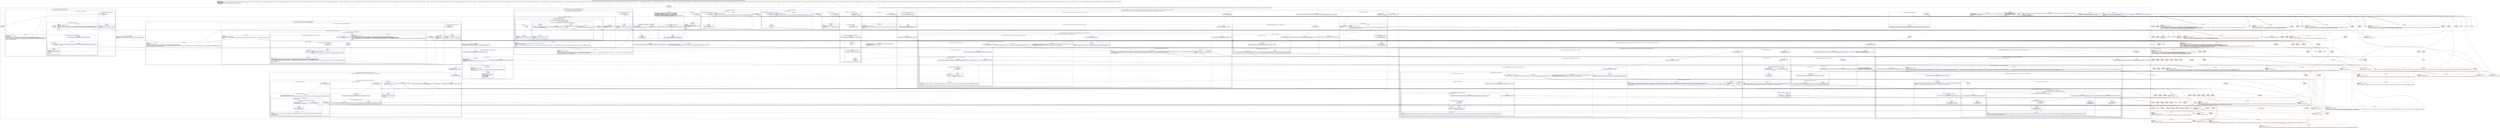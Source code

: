 digraph "CFG forandroidx.constraintlayout.motion.widget.MotionController.setup(IIFJ)V" {
subgraph cluster_Region_313428619 {
label = "R(33:1|(1:3)|4|(2:6|(3:9|(2:11|(1:13)(0))(2:17|(1:19)(1:(1:23)(1:(2:(1:28)|29)(1:31))))|15))(0)|(1:37)|38|(6:40|(3:43|(3:45|(2:48|(3:51|(1:57)(1:53)|54)(0))|62)(1:71)|(1:69)(1:65))|73|(2:75|(2:78|(1:81)(0)))|86|(4:89|(1:93)|94|(1:97)(0)))(0)|(7:(1:106)|107|(2:110|(2:(3:115|(2:118|(3:121|(1:127)(1:123)|124)(0))|130)(1:139)|(1:137)(1:133))(0))|142|(2:144|(2:147|(1:150)(0)))|155|(3:158|(1:160)(0)|162))(0)|165|(1:169)|170|(1:173)|175|(2:178|(2:180|(1:182)(0))(0))|188|(2:189|(2:(1:208)|(3:191|(1:(1:(1:203)(2:199|200))(2:206|207))|201)))|210|212|(1:215)|217|(2:(1:222)(0)|224)|227|(2:(1:232)(0)|234)|237|(1:240)|242|(2:243|(2:(1:255)|(3:245|(2:247|(1:250))(0)|252)))|256|(2:257|(2:(1:274)|(3:259|(2:(1:270)(2:(1:269)(1:265)|266)|268)|273)))|275|(3:277|(1:279)|281)|282|(1:(6:284|(2:287|(2:(1:294)|295)(0))|300|(2:303|(1:306)(0))|311|(1:314)))) | DECL_VAR: java.util.HashSet\<java.lang.String\> attributeNameSet, java.util.HashSet\<java.lang.String\> timeCycleAttributes, androidx.constraintlayout.widget.ConstraintAttribute attribute, java.util.Iterator\<java.lang.String\> null, androidx.constraintlayout.motion.utils.ViewTimeCycle splineSets, java.util.Iterator\<java.lang.String\> null, java.lang.Integer boxedCurve, java.util.ArrayList\<androidx.constraintlayout.motion.widget.KeyTrigger\> triggerList, androidx.constraintlayout.motion.utils.ViewSpline splineSets, java.util.ArrayList\<androidx.constraintlayout.motion.widget.KeyTrigger\> triggerList, java.util.HashSet\<java.lang.String\> springAttributes\l";
node [shape=record,color=blue];
Node_336 [shape=record,label="{336\:\ 0x0000|java.util.HashSet java.util.HashSet\<java.lang.String\> r2 = new java.util.HashSet\<\>()\ljava.util.HashSet java.util.HashSet\<java.lang.String\> r3 = new java.util.HashSet\<\>()\ljava.util.HashSet java.util.HashSet\<java.lang.String\> r4 = new java.util.HashSet\<\>()\ljava.util.HashSet java.util.HashSet\<java.lang.String\> r5 = new java.util.HashSet\<\>()\ljava.util.HashMap java.util.HashMap\<java.lang.String, java.lang.Integer\> r6 = new java.util.HashMap\<\>()\ljava.util.ArrayList\<androidx.constraintlayout.motion.widget.KeyTrigger\> r7 = null\l}"];
subgraph cluster_IfRegion_1335047263 {
label = "IF [B:337:0x0022] THEN: R(1:3) ELSE: null";
node [shape=record,color=blue];
Node_337 [shape=record,label="{337\:\ 0x0022|if (r30.mPathMotionArc != androidx.constraintlayout.motion.widget.Key.UNSET) goto L3\l}"];
subgraph cluster_Region_1285172656 {
label = "R(1:3)";
node [shape=record,color=blue];
Node_338 [shape=record,label="{338\:\ 0x0024|r30.mStartMotionPath.mPathMotionArc = r30.mPathMotionArc\l}"];
}
}
Node_339 [shape=record,label="{339\:\ 0x002a|r30.mStartPoint.different(r30.mEndPoint, r4)\ljava.util.ArrayList\<androidx.constraintlayout.motion.widget.Key\> java.util.ArrayList\<androidx.constraintlayout.motion.widget.Key\> r8 = r30.mKeyList\l}"];
subgraph cluster_IfRegion_1602626792 {
label = "IF [B:340:0x0033] THEN: R(2:6|(3:9|(2:11|(1:13)(0))(2:17|(1:19)(1:(1:23)(1:(2:(1:28)|29)(1:31))))|15)) ELSE: R(0)";
node [shape=record,color=blue];
Node_340 [shape=record,label="{340\:\ 0x0033|if (r8 != null) goto L6\l}"];
subgraph cluster_Region_386104838 {
label = "R(2:6|(3:9|(2:11|(1:13)(0))(2:17|(1:19)(1:(1:23)(1:(2:(1:28)|29)(1:31))))|15))";
node [shape=record,color=blue];
Node_341 [shape=record,label="{341\:\ 0x0035|java.util.Iterator java.util.Iterator\<androidx.constraintlayout.motion.widget.Key\> r8 = r8.iterator()\l}"];
subgraph cluster_LoopRegion_1802994873 {
label = "LOOP:0: (3:9|(2:11|(1:13)(0))(2:17|(1:19)(1:(1:23)(1:(2:(1:28)|29)(1:31))))|15)";
node [shape=record,color=blue];
Node_343 [shape=record,label="{343\:\ 0x003d|if (r8.hasNext() != false) goto L9\l}"];
subgraph cluster_Region_680580080 {
label = "R(3:9|(2:11|(1:13)(0))(2:17|(1:19)(1:(1:23)(1:(2:(1:28)|29)(1:31))))|15)";
node [shape=record,color=blue];
Node_344 [shape=record,label="{344\:\ 0x003f|androidx.constraintlayout.motion.widget.Key androidx.constraintlayout.motion.widget.Key r9 = r8.next()\l}"];
subgraph cluster_IfRegion_1537751579 {
label = "IF [B:345:0x0047] THEN: R(2:11|(1:13)(0)) ELSE: R(2:17|(1:19)(1:(1:23)(1:(2:(1:28)|29)(1:31))))";
node [shape=record,color=blue];
Node_345 [shape=record,label="{345\:\ 0x0047|if ((r9 instanceof androidx.constraintlayout.motion.widget.KeyPosition) == true) goto L11\l}"];
subgraph cluster_Region_1451965861 {
label = "R(2:11|(1:13)(0))";
node [shape=record,color=blue];
Node_346 [shape=record,label="{346\:\ 0x0049|androidx.constraintlayout.motion.widget.KeyPosition androidx.constraintlayout.motion.widget.KeyPosition r10 = (androidx.constraintlayout.motion.widget.KeyPosition) r9\lr18 = r2\linsertKey(new androidx.constraintlayout.motion.widget.MotionPaths(r31, r32, r10, r30.mStartMotionPath, r30.mEndMotionPath))\l}"];
subgraph cluster_IfRegion_839424162 {
label = "IF [B:347:0x006b] THEN: R(1:13) ELSE: R(0)";
node [shape=record,color=blue];
Node_347 [shape=record,label="{347\:\ 0x006b|if (r10.mCurveFit != androidx.constraintlayout.motion.widget.Key.UNSET) goto L13\l}"];
subgraph cluster_Region_297584658 {
label = "R(1:13)";
node [shape=record,color=blue];
Node_348 [shape=record,label="{348\:\ 0x006d|r30.mCurveFitType = r10.mCurveFit\l}"];
}
subgraph cluster_Region_981585045 {
label = "R(0)";
node [shape=record,color=blue];
}
}
}
subgraph cluster_Region_1810458242 {
label = "R(2:17|(1:19)(1:(1:23)(1:(2:(1:28)|29)(1:31))))";
node [shape=record,color=blue];
Node_350 [shape=record,label="{350\:\ 0x0072|r18 = r2\l}"];
subgraph cluster_IfRegion_1369325872 {
label = "IF [B:351:0x0076] THEN: R(1:19) ELSE: R(1:(1:23)(1:(2:(1:28)|29)(1:31)))";
node [shape=record,color=blue];
Node_351 [shape=record,label="{351\:\ 0x0076|if ((r9 instanceof androidx.constraintlayout.motion.widget.KeyCycle) != false) goto L19\l}"];
subgraph cluster_Region_674361513 {
label = "R(1:19)";
node [shape=record,color=blue];
Node_352 [shape=record,label="{352\:\ 0x0078|r9.getAttributeNames(r5)\l}"];
}
subgraph cluster_Region_1334444935 {
label = "R(1:(1:23)(1:(2:(1:28)|29)(1:31))) | ELSE_IF_CHAIN\l";
node [shape=record,color=blue];
subgraph cluster_IfRegion_2137986638 {
label = "IF [B:354:0x007e] THEN: R(1:23) ELSE: R(1:(2:(1:28)|29)(1:31)) | ELSE_IF_CHAIN\l";
node [shape=record,color=blue];
Node_354 [shape=record,label="{354\:\ 0x007e|if ((r9 instanceof androidx.constraintlayout.motion.widget.KeyTimeCycle) != false) goto L23\l}"];
subgraph cluster_Region_750610785 {
label = "R(1:23)";
node [shape=record,color=blue];
Node_355 [shape=record,label="{355\:\ 0x0080|r9.getAttributeNames(r3)\l}"];
}
subgraph cluster_Region_426637285 {
label = "R(1:(2:(1:28)|29)(1:31)) | ELSE_IF_CHAIN\l";
node [shape=record,color=blue];
subgraph cluster_IfRegion_678037334 {
label = "IF [B:357:0x0086] THEN: R(2:(1:28)|29) ELSE: R(1:31) | ELSE_IF_CHAIN\l";
node [shape=record,color=blue];
Node_357 [shape=record,label="{357\:\ 0x0086|if ((r9 instanceof androidx.constraintlayout.motion.widget.KeyTrigger) != false) goto L27\l}"];
subgraph cluster_Region_285440009 {
label = "R(2:(1:28)|29)";
node [shape=record,color=blue];
subgraph cluster_IfRegion_1689032066 {
label = "IF [B:358:0x0088] THEN: R(1:28) ELSE: null";
node [shape=record,color=blue];
Node_358 [shape=record,label="{358\:\ 0x0088|if (r7 == null) goto L28\l}"];
subgraph cluster_Region_1285428448 {
label = "R(1:28)";
node [shape=record,color=blue];
Node_359 [shape=record,label="{359\:\ 0x008a|r7 = new java.util.ArrayList\<\>()\l}"];
}
}
Node_360 [shape=record,label="{360\:\ 0x0090|PHI: r7 \l  PHI: (r7v71 'triggerList' java.util.ArrayList\<androidx.constraintlayout.motion.widget.KeyTrigger\>) = (r7v70 'triggerList' java.util.ArrayList\<androidx.constraintlayout.motion.widget.KeyTrigger\>), (r7v72 'triggerList' java.util.ArrayList\<androidx.constraintlayout.motion.widget.KeyTrigger\>) binds: [B:358:0x0088, B:359:0x008a] A[DONT_GENERATE, DONT_INLINE]\l|r7.add((androidx.constraintlayout.motion.widget.KeyTrigger) r9)\l}"];
}
subgraph cluster_Region_819872695 {
label = "R(1:31)";
node [shape=record,color=blue];
Node_361 [shape=record,label="{361\:\ 0x0097|r9.setInterpolation(r6)\lr9.getAttributeNames(r4)\l}"];
}
}
}
}
}
}
}
}
Node_362 [shape=record,label="{362\:\ 0x009d|LOOP_END\lLOOP:0: B:342:0x0039\-\>B:362:0x009d\lPHI: r7 r18 \l  PHI: (r7v73 'triggerList' java.util.ArrayList\<androidx.constraintlayout.motion.widget.KeyTrigger\>) = (r7v70 'triggerList' java.util.ArrayList\<androidx.constraintlayout.motion.widget.KeyTrigger\>), (r7v71 'triggerList' java.util.ArrayList\<androidx.constraintlayout.motion.widget.KeyTrigger\>), (r7v70 'triggerList' java.util.ArrayList\<androidx.constraintlayout.motion.widget.KeyTrigger\>), (r7v70 'triggerList' java.util.ArrayList\<androidx.constraintlayout.motion.widget.KeyTrigger\>), (r7v70 'triggerList' java.util.ArrayList\<androidx.constraintlayout.motion.widget.KeyTrigger\>), (r7v70 'triggerList' java.util.ArrayList\<androidx.constraintlayout.motion.widget.KeyTrigger\>) binds: [B:579:0x009d, B:582:0x009d, B:581:0x009d, B:580:0x009d, B:584:0x009d, B:583:0x009d] A[DONT_GENERATE, DONT_INLINE]\l  PHI: (r18v3 'springAttributes' java.util.HashSet\<java.lang.String\>) = (r18v2 'springAttributes' java.util.HashSet\<java.lang.String\>), (r18v2 'springAttributes' java.util.HashSet\<java.lang.String\>), (r18v2 'springAttributes' java.util.HashSet\<java.lang.String\>), (r18v2 'springAttributes' java.util.HashSet\<java.lang.String\>), (r18v4 'springAttributes' java.util.HashSet\<java.lang.String\>), (r18v4 'springAttributes' java.util.HashSet\<java.lang.String\>) binds: [B:579:0x009d, B:582:0x009d, B:581:0x009d, B:580:0x009d, B:584:0x009d, B:583:0x009d] A[DONT_GENERATE, DONT_INLINE]\l|r2 = r18\l}"];
}
}
}
subgraph cluster_Region_67616469 {
label = "R(0)";
node [shape=record,color=blue];
}
}
subgraph cluster_IfRegion_414372682 {
label = "IF [B:366:0x00a6] THEN: R(1:37) ELSE: null";
node [shape=record,color=blue];
Node_366 [shape=record,label="{366\:\ 0x00a6|if (r7 != null) goto L37\l}"];
subgraph cluster_Region_335419952 {
label = "R(1:37)";
node [shape=record,color=blue];
Node_367 [shape=record,label="{367\:\ 0x00a8|r30.mKeyTriggers = (androidx.constraintlayout.motion.widget.KeyTrigger[]) r7.toArray(new androidx.constraintlayout.motion.widget.KeyTrigger[0])\l}"];
}
}
Node_368 [shape=record,label="{368\:\ 0x00b2|char r11 = 1\l}"];
subgraph cluster_IfRegion_1908974920 {
label = "IF [B:369:0x00bb] THEN: R(6:40|(3:43|(3:45|(2:48|(3:51|(1:57)(1:53)|54)(0))|62)(1:71)|(1:69)(1:65))|73|(2:75|(2:78|(1:81)(0)))|86|(4:89|(1:93)|94|(1:97)(0))) ELSE: R(0)";
node [shape=record,color=blue];
Node_369 [shape=record,label="{369\:\ 0x00bb|if (r4.isEmpty() == false) goto L40\l}"];
subgraph cluster_Region_2067025962 {
label = "R(6:40|(3:43|(3:45|(2:48|(3:51|(1:57)(1:53)|54)(0))|62)(1:71)|(1:69)(1:65))|73|(2:75|(2:78|(1:81)(0)))|86|(4:89|(1:93)|94|(1:97)(0)))";
node [shape=record,color=blue];
Node_370 [shape=record,label="{370\:\ 0x00bd|r30.mAttributesMap = new java.util.HashMap\<\>()\ljava.util.Iterator java.util.Iterator\<java.lang.String\> r8 = r4.iterator()\l}"];
subgraph cluster_LoopRegion_91574851 {
label = "LOOP:1: (3:43|(3:45|(2:48|(3:51|(1:57)(1:53)|54)(0))|62)(1:71)|(1:69)(1:65))";
node [shape=record,color=blue];
Node_372 [shape=record,label="{372\:\ 0x00cc|if (r8.hasNext() != false) goto L43\l}"];
subgraph cluster_Region_996480326 {
label = "R(3:43|(3:45|(2:48|(3:51|(1:57)(1:53)|54)(0))|62)(1:71)|(1:69)(1:65))";
node [shape=record,color=blue];
Node_373 [shape=record,label="{373\:\ 0x00ce|java.lang.String java.lang.String r12 = r8.next()\l}"];
subgraph cluster_IfRegion_58805157 {
label = "IF [B:374:0x00d8] THEN: R(3:45|(2:48|(3:51|(1:57)(1:53)|54)(0))|62) ELSE: R(1:71)";
node [shape=record,color=blue];
Node_374 [shape=record,label="{374\:\ 0x00d8|if (r12.startsWith(\"CUSTOM,\") != false) goto L45\l}"];
subgraph cluster_Region_78220418 {
label = "R(3:45|(2:48|(3:51|(1:57)(1:53)|54)(0))|62)";
node [shape=record,color=blue];
Node_375 [shape=record,label="{375\:\ 0x00da|android.util.SparseArray android.util.SparseArray\<androidx.constraintlayout.widget.ConstraintAttribute\> r13 = new android.util.SparseArray\<\>()\ljava.lang.String r14 = r12.split(\",\")[r11]\ljava.util.Iterator java.util.Iterator\<androidx.constraintlayout.motion.widget.Key\> r15 = r30.mKeyList.iterator()\l}"];
subgraph cluster_LoopRegion_321335009 {
label = "LOOP:2: (2:48|(3:51|(1:57)(1:53)|54)(0))";
node [shape=record,color=blue];
Node_377 [shape=record,label="{377\:\ 0x00ef|if (r15.hasNext() != false) goto L48\l}"];
subgraph cluster_Region_1309658112 {
label = "R(2:48|(3:51|(1:57)(1:53)|54)(0))";
node [shape=record,color=blue];
Node_378 [shape=record,label="{378\:\ 0x00f1|androidx.constraintlayout.motion.widget.Key androidx.constraintlayout.motion.widget.Key r11 = r15.next()\l}"];
subgraph cluster_IfRegion_1213750418 {
label = "IF [B:379:0x00fb] THEN: R(3:51|(1:57)(1:53)|54) ELSE: R(0)";
node [shape=record,color=blue];
Node_379 [shape=record,label="{379\:\ 0x00fb|if (r11.mCustomConstraints != null) goto L50\l}"];
subgraph cluster_Region_233403124 {
label = "R(3:51|(1:57)(1:53)|54)";
node [shape=record,color=blue];
Node_381 [shape=record,label="{381\:\ 0x0100|androidx.constraintlayout.widget.ConstraintAttribute androidx.constraintlayout.widget.ConstraintAttribute r2 = r11.mCustomConstraints.get(r14)\l}"];
subgraph cluster_IfRegion_1091431007 {
label = "IF [B:382:0x0108] THEN: R(1:57) ELSE: R(1:53)";
node [shape=record,color=blue];
Node_382 [shape=record,label="{382\:\ 0x0108|if (r2 == null) goto L57\l}"];
subgraph cluster_Region_1774420789 {
label = "R(1:57)";
node [shape=record,color=blue];
Node_384 [shape=record,label="{384\:\ 0x0112|r19 = r7\l}"];
}
subgraph cluster_Region_1734682052 {
label = "R(1:53)";
node [shape=record,color=blue];
Node_383 [shape=record,label="{383\:\ 0x010a|r19 = r7\lr13.append(r11.mFramePosition, r2)\l}"];
}
}
Node_385 [shape=record,label="{385\:\ 0x0114|PHI: r19 \l  PHI: (r19v6 'triggerList' java.util.ArrayList\<androidx.constraintlayout.motion.widget.KeyTrigger\>) = (r19v5 'triggerList' java.util.ArrayList\<androidx.constraintlayout.motion.widget.KeyTrigger\>), (r19v7 'triggerList' java.util.ArrayList\<androidx.constraintlayout.motion.widget.KeyTrigger\>) binds: [B:384:0x0112, B:383:0x010a] A[DONT_GENERATE, DONT_INLINE]\l|r7 = r19\l}"];
}
subgraph cluster_Region_819347364 {
label = "R(0)";
node [shape=record,color=blue];
}
}
}
}
Node_386 [shape=record,label="{386\:\ 0x0119|r19 = r7\landroidx.constraintlayout.motion.utils.ViewSpline r2 = androidx.constraintlayout.motion.utils.ViewSpline.makeCustomSpline(r12, r13)\l}"];
}
subgraph cluster_Region_1430697065 {
label = "R(1:71)";
node [shape=record,color=blue];
Node_387 [shape=record,label="{387\:\ 0x0120|r19 = r7\landroidx.constraintlayout.motion.utils.ViewSpline r2 = androidx.constraintlayout.motion.utils.ViewSpline.makeSpline(r12)\l}"];
}
}
subgraph cluster_IfRegion_794792962 {
label = "IF [B:388:0x0126] THEN: R(1:69) ELSE: R(1:65)";
node [shape=record,color=blue];
Node_388 [shape=record,label="{388\:\ 0x0126|PHI: r2 r19 \l  PHI: (r2v34 'splineSets' androidx.constraintlayout.motion.utils.ViewSpline) = (r2v33 'splineSets' androidx.constraintlayout.motion.utils.ViewSpline), (r2v37 'splineSets' androidx.constraintlayout.motion.utils.ViewSpline) binds: [B:387:0x0120, B:386:0x0119] A[DONT_GENERATE, DONT_INLINE]\l  PHI: (r19v3 'triggerList' java.util.ArrayList\<androidx.constraintlayout.motion.widget.KeyTrigger\>) = (r19v2 'triggerList' java.util.ArrayList\<androidx.constraintlayout.motion.widget.KeyTrigger\>), (r19v4 'triggerList' java.util.ArrayList\<androidx.constraintlayout.motion.widget.KeyTrigger\>) binds: [B:387:0x0120, B:386:0x0119] A[DONT_GENERATE, DONT_INLINE]\l|if (r2 == null) goto L68\l}"];
subgraph cluster_Region_839700111 {
label = "R(1:69)";
node [shape=record,color=blue];
Node_389 [shape=record,label="{389\:\ 0x0128|r7 = r19\lr11 = 1\l}"];
}
subgraph cluster_Region_1332250081 {
label = "R(1:65)";
node [shape=record,color=blue];
Node_390 [shape=record,label="{390\:\ 0x012d|r2.setType(r12)\lr30.mAttributesMap.put(r12, r2)\lr7 = r19\lr11 = 1\l}"];
}
}
}
}
Node_391 [shape=record,label="{391\:\ 0x013a|java.util.ArrayList\<androidx.constraintlayout.motion.widget.Key\> java.util.ArrayList\<androidx.constraintlayout.motion.widget.Key\> r2 = r30.mKeyList\l}"];
subgraph cluster_IfRegion_1003218514 {
label = "IF [B:392:0x013e] THEN: R(2:75|(2:78|(1:81)(0))) ELSE: null";
node [shape=record,color=blue];
Node_392 [shape=record,label="{392\:\ 0x013e|if (r2 != null) goto L75\l}"];
subgraph cluster_Region_726301821 {
label = "R(2:75|(2:78|(1:81)(0)))";
node [shape=record,color=blue];
Node_393 [shape=record,label="{393\:\ 0x0140|java.util.Iterator java.util.Iterator\<androidx.constraintlayout.motion.widget.Key\> r2 = r2.iterator()\l}"];
subgraph cluster_LoopRegion_430084067 {
label = "LOOP:3: (2:78|(1:81)(0))";
node [shape=record,color=blue];
Node_395 [shape=record,label="{395\:\ 0x0148|if (r2.hasNext() != false) goto L78\l}"];
subgraph cluster_Region_2146302839 {
label = "R(2:78|(1:81)(0))";
node [shape=record,color=blue];
Node_396 [shape=record,label="{396\:\ 0x014a|androidx.constraintlayout.motion.widget.Key androidx.constraintlayout.motion.widget.Key r7 = r2.next()\l}"];
subgraph cluster_IfRegion_291083664 {
label = "IF [B:397:0x0152] THEN: R(1:81) ELSE: R(0)";
node [shape=record,color=blue];
Node_397 [shape=record,label="{397\:\ 0x0152|if ((r7 instanceof androidx.constraintlayout.motion.widget.KeyAttributes) != false) goto L80\l}"];
subgraph cluster_Region_248578059 {
label = "R(1:81)";
node [shape=record,color=blue];
Node_398 [shape=record,label="{398\:\ 0x0154|r7.addValues(r30.mAttributesMap)\l}"];
}
subgraph cluster_Region_1501273299 {
label = "R(0)";
node [shape=record,color=blue];
}
}
}
}
}
}
Node_400 [shape=record,label="{400\:\ 0x015a|r30.mStartPoint.addValues(r30.mAttributesMap, 0)\lr30.mEndPoint.addValues(r30.mAttributesMap, 100)\ljava.util.Iterator r2 = r30.mAttributesMap.keySet().iterator()\l\l}"];
subgraph cluster_LoopRegion_1622368319 {
label = "LOOP:4: (4:89|(1:93)|94|(1:97)(0))";
node [shape=record,color=blue];
Node_402 [shape=record,label="{402\:\ 0x0179|java.lang.String \lif (r2.hasNext() != false) goto L89\l}"];
subgraph cluster_Region_75682845 {
label = "R(4:89|(1:93)|94|(1:97)(0))";
node [shape=record,color=blue];
Node_403 [shape=record,label="{403\:\ 0x017b|java.lang.String r7 = r2.next()\lint r8 = 0\l}"];
subgraph cluster_IfRegion_695897211 {
label = "IF [B:404:0x0186, B:406:0x018e] THEN: R(1:93) ELSE: null";
node [shape=record,color=blue];
Node_404 [shape=record,label="{404\:\ 0x0186|if (r6.containsKey(r7) != false) goto L91\l}"];
Node_406 [shape=record,label="{406\:\ 0x018e|ADDED_TO_REGION\l|if ((r11 = r6.get(r7)) != null) goto L93\l}"];
subgraph cluster_Region_400441070 {
label = "R(1:93)";
node [shape=record,color=blue];
Node_407 [shape=record,label="{407\:\ 0x0190|int r8 = r11.intValue()\l}"];
}
}
Node_408 [shape=record,label="{408\:\ 0x0194|PHI: r8 \l  PHI: (r8v35 'curve' int) = (r8v34 'curve' int), (r8v34 'curve' int), (r8v36 'curve' int) binds: [B:404:0x0186, B:406:0x018e, B:407:0x0190] A[DONT_GENERATE, DONT_INLINE]\l|androidx.constraintlayout.core.motion.utils.SplineSet androidx.constraintlayout.core.motion.utils.SplineSet r11 = r30.mAttributesMap.get(r7)\l}"];
subgraph cluster_IfRegion_194150576 {
label = "IF [B:409:0x019c] THEN: R(1:97) ELSE: R(0)";
node [shape=record,color=blue];
Node_409 [shape=record,label="{409\:\ 0x019c|if (r11 != null) goto L96\l}"];
subgraph cluster_Region_1933812529 {
label = "R(1:97)";
node [shape=record,color=blue];
Node_410 [shape=record,label="{410\:\ 0x019e|r11.setup(r8)\l}"];
}
subgraph cluster_Region_1629046930 {
label = "R(0)";
node [shape=record,color=blue];
}
}
}
}
}
subgraph cluster_Region_842350391 {
label = "R(0)";
node [shape=record,color=blue];
}
}
subgraph cluster_IfRegion_213960450 {
label = "IF [B:414:0x01a8] THEN: R(7:(1:106)|107|(2:110|(2:(3:115|(2:118|(3:121|(1:127)(1:123)|124)(0))|130)(1:139)|(1:137)(1:133))(0))|142|(2:144|(2:147|(1:150)(0)))|155|(3:158|(1:160)(0)|162)) ELSE: R(0)";
node [shape=record,color=blue];
Node_414 [shape=record,label="{414\:\ 0x01a8|if (r3.isEmpty() == false) goto L104\l}"];
subgraph cluster_Region_722459999 {
label = "R(7:(1:106)|107|(2:110|(2:(3:115|(2:118|(3:121|(1:127)(1:123)|124)(0))|130)(1:139)|(1:137)(1:133))(0))|142|(2:144|(2:147|(1:150)(0)))|155|(3:158|(1:160)(0)|162))";
node [shape=record,color=blue];
subgraph cluster_IfRegion_934129830 {
label = "IF [B:416:0x01ac] THEN: R(1:106) ELSE: null";
node [shape=record,color=blue];
Node_416 [shape=record,label="{416\:\ 0x01ac|if (r30.mTimeCycleAttributesMap == null) goto L106\l}"];
subgraph cluster_Region_1281658100 {
label = "R(1:106)";
node [shape=record,color=blue];
Node_417 [shape=record,label="{417\:\ 0x01ae|r30.mTimeCycleAttributesMap = new java.util.HashMap\<\>()\l}"];
}
}
Node_418 [shape=record,label="{418\:\ 0x01b5|java.util.Iterator java.util.Iterator\<java.lang.String\> r2 = r3.iterator()\l}"];
subgraph cluster_LoopRegion_349018932 {
label = "LOOP:5: (2:110|(2:(3:115|(2:118|(3:121|(1:127)(1:123)|124)(0))|130)(1:139)|(1:137)(1:133))(0))";
node [shape=record,color=blue];
Node_420 [shape=record,label="{420\:\ 0x01bd|if (r2.hasNext() != false) goto L110\l}"];
subgraph cluster_Region_1215251831 {
label = "R(2:110|(2:(3:115|(2:118|(3:121|(1:127)(1:123)|124)(0))|130)(1:139)|(1:137)(1:133))(0))";
node [shape=record,color=blue];
Node_421 [shape=record,label="{421\:\ 0x01bf|java.lang.String java.lang.String r7 = r2.next()\l}"];
subgraph cluster_IfRegion_563629056 {
label = "IF [B:422:0x01cb] THEN: R(2:(3:115|(2:118|(3:121|(1:127)(1:123)|124)(0))|130)(1:139)|(1:137)(1:133)) ELSE: R(0)";
node [shape=record,color=blue];
Node_422 [shape=record,label="{422\:\ 0x01cb|if (r30.mTimeCycleAttributesMap.containsKey(r7) == false) goto L112\l}"];
subgraph cluster_Region_1737625650 {
label = "R(2:(3:115|(2:118|(3:121|(1:127)(1:123)|124)(0))|130)(1:139)|(1:137)(1:133))";
node [shape=record,color=blue];
subgraph cluster_IfRegion_1800921446 {
label = "IF [B:425:0x01d3] THEN: R(3:115|(2:118|(3:121|(1:127)(1:123)|124)(0))|130) ELSE: R(1:139)";
node [shape=record,color=blue];
Node_425 [shape=record,label="{425\:\ 0x01d3|if (r7.startsWith(\"CUSTOM,\") != false) goto L115\l}"];
subgraph cluster_Region_1017844518 {
label = "R(3:115|(2:118|(3:121|(1:127)(1:123)|124)(0))|130)";
node [shape=record,color=blue];
Node_426 [shape=record,label="{426\:\ 0x01d5|android.util.SparseArray android.util.SparseArray\<androidx.constraintlayout.widget.ConstraintAttribute\> r11 = new android.util.SparseArray\<\>()\ljava.lang.String r12 = r7.split(\",\")[1]\ljava.util.Iterator java.util.Iterator\<androidx.constraintlayout.motion.widget.Key\> r13 = r30.mKeyList.iterator()\l}"];
subgraph cluster_LoopRegion_1994373701 {
label = "LOOP:6: (2:118|(3:121|(1:127)(1:123)|124)(0))";
node [shape=record,color=blue];
Node_428 [shape=record,label="{428\:\ 0x01eb|if (r13.hasNext() != false) goto L118\l}"];
subgraph cluster_Region_962652626 {
label = "R(2:118|(3:121|(1:127)(1:123)|124)(0))";
node [shape=record,color=blue];
Node_429 [shape=record,label="{429\:\ 0x01ed|androidx.constraintlayout.motion.widget.Key androidx.constraintlayout.motion.widget.Key r14 = r13.next()\l}"];
subgraph cluster_IfRegion_1526422194 {
label = "IF [B:430:0x01f5] THEN: R(3:121|(1:127)(1:123)|124) ELSE: R(0)";
node [shape=record,color=blue];
Node_430 [shape=record,label="{430\:\ 0x01f5|if (r14.mCustomConstraints != null) goto L120\l}"];
subgraph cluster_Region_567170028 {
label = "R(3:121|(1:127)(1:123)|124)";
node [shape=record,color=blue];
Node_432 [shape=record,label="{432\:\ 0x01f8|androidx.constraintlayout.widget.ConstraintAttribute androidx.constraintlayout.widget.ConstraintAttribute r15 = r14.mCustomConstraints.get(r12)\l}"];
subgraph cluster_IfRegion_242474074 {
label = "IF [B:433:0x0200] THEN: R(1:127) ELSE: R(1:123)";
node [shape=record,color=blue];
Node_433 [shape=record,label="{433\:\ 0x0200|if (r15 == null) goto L127\l}"];
subgraph cluster_Region_1982958254 {
label = "R(1:127)";
node [shape=record,color=blue];
Node_435 [shape=record,label="{435\:\ 0x020a|r20 = r2\l}"];
}
subgraph cluster_Region_241019751 {
label = "R(1:123)";
node [shape=record,color=blue];
Node_434 [shape=record,label="{434\:\ 0x0202|r20 = r2\lr11.append(r14.mFramePosition, r15)\l}"];
}
}
Node_436 [shape=record,label="{436\:\ 0x020c|PHI: r20 \l  PHI: (r20v4 java.util.Iterator\<java.lang.String\>) = (r20v3 java.util.Iterator\<java.lang.String\>), (r20v5 java.util.Iterator\<java.lang.String\>) binds: [B:435:0x020a, B:434:0x0202] A[DONT_GENERATE, DONT_INLINE]\l|r2 = r20\l}"];
}
subgraph cluster_Region_2084919152 {
label = "R(0)";
node [shape=record,color=blue];
}
}
}
}
Node_437 [shape=record,label="{437\:\ 0x020f|r20 = r2\landroidx.constraintlayout.motion.utils.ViewTimeCycle r2 = androidx.constraintlayout.motion.utils.ViewTimeCycle.makeCustomSpline(r7, r11)\l}"];
}
subgraph cluster_Region_624159959 {
label = "R(1:139)";
node [shape=record,color=blue];
Node_438 [shape=record,label="{438\:\ 0x0218|r20 = r2\landroidx.constraintlayout.motion.utils.ViewTimeCycle r2 = androidx.constraintlayout.motion.utils.ViewTimeCycle.makeSpline(r7, r34)\l}"];
}
}
subgraph cluster_IfRegion_649588958 {
label = "IF [B:439:0x0220] THEN: R(1:137) ELSE: R(1:133)";
node [shape=record,color=blue];
Node_439 [shape=record,label="{439\:\ 0x0220|PHI: r2 r20 \l  PHI: (r2v17 'splineSets' androidx.constraintlayout.motion.utils.ViewTimeCycle) = (r2v16 'splineSets' androidx.constraintlayout.motion.utils.ViewTimeCycle), (r2v21 'splineSets' androidx.constraintlayout.motion.utils.ViewTimeCycle) binds: [B:438:0x0218, B:437:0x020f] A[DONT_GENERATE, DONT_INLINE]\l  PHI: (r20v1 java.util.Iterator\<java.lang.String\>) = (r20v0 java.util.Iterator\<java.lang.String\>), (r20v2 java.util.Iterator\<java.lang.String\>) binds: [B:438:0x0218, B:437:0x020f] A[DONT_GENERATE, DONT_INLINE]\l|if (r2 == null) goto L136\l}"];
subgraph cluster_Region_929915512 {
label = "R(1:137)";
node [shape=record,color=blue];
Node_440 [shape=record,label="{440\:\ 0x0222|r2 = r20\l}"];
}
subgraph cluster_Region_247226796 {
label = "R(1:133)";
node [shape=record,color=blue];
Node_441 [shape=record,label="{441\:\ 0x0225|r2.setType(r7)\lr30.mTimeCycleAttributesMap.put(r7, r2)\lr2 = r20\l}"];
}
}
}
subgraph cluster_Region_1314704336 {
label = "R(0)";
node [shape=record,color=blue];
}
}
}
}
Node_442 [shape=record,label="{442\:\ 0x0230|java.util.ArrayList\<androidx.constraintlayout.motion.widget.Key\> java.util.ArrayList\<androidx.constraintlayout.motion.widget.Key\> r2 = r30.mKeyList\l}"];
subgraph cluster_IfRegion_105121072 {
label = "IF [B:443:0x0234] THEN: R(2:144|(2:147|(1:150)(0))) ELSE: null";
node [shape=record,color=blue];
Node_443 [shape=record,label="{443\:\ 0x0234|if (r2 != null) goto L144\l}"];
subgraph cluster_Region_2094701484 {
label = "R(2:144|(2:147|(1:150)(0)))";
node [shape=record,color=blue];
Node_444 [shape=record,label="{444\:\ 0x0236|java.util.Iterator java.util.Iterator\<androidx.constraintlayout.motion.widget.Key\> r2 = r2.iterator()\l}"];
subgraph cluster_LoopRegion_2078868257 {
label = "LOOP:7: (2:147|(1:150)(0))";
node [shape=record,color=blue];
Node_446 [shape=record,label="{446\:\ 0x023e|if (r2.hasNext() != false) goto L147\l}"];
subgraph cluster_Region_1570960617 {
label = "R(2:147|(1:150)(0))";
node [shape=record,color=blue];
Node_447 [shape=record,label="{447\:\ 0x0240|androidx.constraintlayout.motion.widget.Key androidx.constraintlayout.motion.widget.Key r7 = r2.next()\l}"];
subgraph cluster_IfRegion_1972179722 {
label = "IF [B:448:0x0248] THEN: R(1:150) ELSE: R(0)";
node [shape=record,color=blue];
Node_448 [shape=record,label="{448\:\ 0x0248|if ((r7 instanceof androidx.constraintlayout.motion.widget.KeyTimeCycle) != false) goto L149\l}"];
subgraph cluster_Region_316388721 {
label = "R(1:150)";
node [shape=record,color=blue];
Node_449 [shape=record,label="{449\:\ 0x024a|((androidx.constraintlayout.motion.widget.KeyTimeCycle) r7).addTimeValues(r30.mTimeCycleAttributesMap)\l}"];
}
subgraph cluster_Region_968380841 {
label = "R(0)";
node [shape=record,color=blue];
}
}
}
}
}
}
Node_451 [shape=record,label="{451\:\ 0x0253|java.util.Iterator r2 = r30.mTimeCycleAttributesMap.keySet().iterator()\l\l}"];
subgraph cluster_LoopRegion_1863348025 {
label = "LOOP:8: (3:158|(1:160)(0)|162)";
node [shape=record,color=blue];
Node_453 [shape=record,label="{453\:\ 0x0261|java.lang.String \lif (r2.hasNext() != false) goto L158\l}"];
subgraph cluster_Region_524227011 {
label = "R(3:158|(1:160)(0)|162)";
node [shape=record,color=blue];
Node_454 [shape=record,label="{454\:\ 0x0263|java.lang.String r7 = r2.next()\lint r8 = 0\l}"];
subgraph cluster_IfRegion_250189125 {
label = "IF [B:455:0x026e] THEN: R(1:160) ELSE: R(0)";
node [shape=record,color=blue];
Node_455 [shape=record,label="{455\:\ 0x026e|if (r6.containsKey(r7) != false) goto L160\l}"];
subgraph cluster_Region_767394152 {
label = "R(1:160)";
node [shape=record,color=blue];
Node_456 [shape=record,label="{456\:\ 0x0270|int r8 = r6.get(r7).intValue()\l}"];
}
subgraph cluster_Region_1983398661 {
label = "R(0)";
node [shape=record,color=blue];
}
}
Node_457 [shape=record,label="{457\:\ 0x027a|LOOP_END\lLOOP:8: B:452:0x025d\-\>B:457:0x027a\lPHI: r8 \l  PHI: (r8v21 'curve' int) = (r8v20 'curve' int), (r8v22 'curve' int) binds: [B:627:0x027a, B:626:0x027a] A[DONT_GENERATE, DONT_INLINE]\l|r30.mTimeCycleAttributesMap.get(r7).setup(r8)\l}"];
}
}
}
subgraph cluster_Region_1586631769 {
label = "R(0)";
node [shape=record,color=blue];
}
}
Node_459 [shape=record,label="{459\:\ 0x0288|androidx.constraintlayout.motion.widget.MotionPaths[] androidx.constraintlayout.motion.widget.MotionPaths[] r2 = new androidx.constraintlayout.motion.widget.MotionPaths[r30.mMotionPaths.size() + 2]\lint r8 = 1\lr2[0] = r30.mStartMotionPath\lr2[r2.length \- 1] = r30.mEndMotionPath\l}"];
subgraph cluster_IfRegion_635188027 {
label = "IF [B:460:0x02a5, B:462:0x02aa] THEN: R(1:169) ELSE: null";
node [shape=record,color=blue];
Node_460 [shape=record,label="{460\:\ 0x02a5|if (r30.mMotionPaths.size() \> 0) goto L167\l}"];
Node_462 [shape=record,label="{462\:\ 0x02aa|ADDED_TO_REGION\l|if (r30.mCurveFitType == (\-1)) goto L169\l}"];
subgraph cluster_Region_1239021854 {
label = "R(1:169)";
node [shape=record,color=blue];
Node_463 [shape=record,label="{463\:\ 0x02ac|r30.mCurveFitType = 0\l}"];
}
}
Node_464 [shape=record,label="{464\:\ 0x02af|java.util.Iterator java.util.Iterator\<androidx.constraintlayout.motion.widget.MotionPaths\> r9 = r30.mMotionPaths.iterator()\l}"];
subgraph cluster_LoopRegion_1007058730 {
label = "LOOP:9: (1:173)";
node [shape=record,color=blue];
Node_466 [shape=record,label="{466\:\ 0x02b9|if (r9.hasNext() != false) goto L173\l}"];
subgraph cluster_Region_394525153 {
label = "R(1:173)";
node [shape=record,color=blue];
Node_467 [shape=record,label="{467\:\ 0x02bb|LOOP_END\lLOOP:9: B:465:0x02b5\-\>B:467:0x02bb\l|androidx.constraintlayout.motion.widget.MotionPaths androidx.constraintlayout.motion.widget.MotionPaths r13 = r9.next()\lr2[r8] = r13\lr8++\l}"];
}
}
Node_468 [shape=record,label="{468\:\ 0x02c7|int r9 = 18\ljava.util.HashSet java.util.HashSet\<java.lang.String\> r13 = new java.util.HashSet\<\>()\ljava.util.Iterator r14 = r30.mEndMotionPath.attributes.keySet().iterator()\l\l}"];
subgraph cluster_LoopRegion_2110634827 {
label = "LOOP:10: (2:178|(2:180|(1:182)(0))(0))";
node [shape=record,color=blue];
Node_470 [shape=record,label="{470\:\ 0x02de|java.lang.String \lif (r14.hasNext() != false) goto L178\l}"];
subgraph cluster_Region_859002999 {
label = "R(2:178|(2:180|(1:182)(0))(0))";
node [shape=record,color=blue];
Node_471 [shape=record,label="{471\:\ 0x02e0|java.lang.String r15 = r14.next()\l}"];
subgraph cluster_IfRegion_2008211649 {
label = "IF [B:472:0x02ee] THEN: R(2:180|(1:182)(0)) ELSE: R(0)";
node [shape=record,color=blue];
Node_472 [shape=record,label="{472\:\ 0x02ee|if (r30.mStartMotionPath.attributes.containsKey(r15) != false) goto L180\l}"];
subgraph cluster_Region_1898313248 {
label = "R(2:180|(1:182)(0))";
node [shape=record,color=blue];
Node_473 [shape=record,label="{473\:\ 0x02f0}"];
subgraph cluster_IfRegion_1781581219 {
label = "IF [B:474:0x0303] THEN: R(1:182) ELSE: R(0)";
node [shape=record,color=blue];
Node_474 [shape=record,label="{474\:\ 0x0303|if (r4.contains(\"CUSTOM,\" + r15) == false) goto L182\l}"];
subgraph cluster_Region_1944342657 {
label = "R(1:182)";
node [shape=record,color=blue];
Node_475 [shape=record,label="{475\:\ 0x0305|r13.add(r15)\l}"];
}
subgraph cluster_Region_1629625516 {
label = "R(0)";
node [shape=record,color=blue];
}
}
}
subgraph cluster_Region_1224413215 {
label = "R(0)";
node [shape=record,color=blue];
}
}
}
}
Node_477 [shape=record,label="{477\:\ 0x030a|java.lang.String[] java.lang.String[] r7 = (java.lang.String[]) r13.toArray(new java.lang.String[0])\lr30.mAttributeNames = r7\lr30.mAttributeInterpolatorCount = new int[r7.length]\lint r7 = 0\l}"];
subgraph cluster_LoopRegion_682579241 {
label = "LOOP:11: (2:189|(2:(1:208)|(3:191|(1:(1:(1:203)(2:199|200))(2:206|207))|201)))";
node [shape=record,color=blue];
subgraph cluster_Region_1781519555 {
label = "R(2:189|(2:(1:208)|(3:191|(1:(1:(1:203)(2:199|200))(2:206|207))|201)))";
node [shape=record,color=blue];
Node_478 [shape=record,label="{478\:\ 0x031b|LOOP_START\lLOOP:11: B:478:0x031b\-\>B:492:0x035c\lPHI: r3 r7 \l  PHI: (r3v1 'timeCycleAttributes' java.util.HashSet\<java.lang.String\>) = (r3v0 'timeCycleAttributes' java.util.HashSet\<java.lang.String\>), (r3v11 'timeCycleAttributes' java.util.HashSet\<java.lang.String\>) binds: [B:477:0x030a, B:492:0x035c] A[DONT_GENERATE, DONT_INLINE]\l  PHI: (r7v9 'i' int) = (r7v8 'i' int), (r7v36 'i' int) binds: [B:477:0x030a, B:492:0x035c] A[DONT_GENERATE, DONT_INLINE]\l|java.lang.String[] java.lang.String[] r10 = r30.mAttributeNames\l}"];
subgraph cluster_Region_1994732266 {
label = "R(2:(1:208)|(3:191|(1:(1:(1:203)(2:199|200))(2:206|207))|201))";
node [shape=record,color=blue];
subgraph cluster_IfRegion_1000274793 {
label = "IF [B:479:0x031e] THEN: R(1:208) ELSE: null";
node [shape=record,color=blue];
Node_479 [shape=record,label="{479\:\ 0x031e|if (r7 \>= r10.length) goto L208\l}"];
subgraph cluster_Region_131307494 {
label = "R(1:208)";
node [shape=record,color=blue];
Node_633 [shape=record,label="{633\:\ 0x0361|SYNTHETIC\lEDGE_INSN: B:633:0x0361\-\>B:493:0x0361 ?: BREAK  \l|break\l}"];
}
}
subgraph cluster_Region_234181542 {
label = "R(3:191|(1:(1:(1:203)(2:199|200))(2:206|207))|201)";
node [shape=record,color=blue];
Node_480 [shape=record,label="{480\:\ 0x0320|java.lang.String r10 = r10[r7]\lr30.mAttributeInterpolatorCount[r7] = 0\lint r14 = 0\l}"];
subgraph cluster_LoopRegion_397935851 {
label = "LOOP:12: (1:(1:(1:203)(2:199|200))(2:206|207))";
node [shape=record,color=blue];
subgraph cluster_Region_1173101864 {
label = "R(1:(1:(1:203)(2:199|200))(2:206|207))";
node [shape=record,color=blue];
subgraph cluster_IfRegion_499783720 {
label = "IF [B:482:0x0329] THEN: R(1:(1:203)(2:199|200)) ELSE: R(2:206|207)";
node [shape=record,color=blue];
Node_482 [shape=record,label="{482\:\ 0x0329|if (r14 \< r2.length) goto L194\l}"];
subgraph cluster_Region_440468765 {
label = "R(1:(1:203)(2:199|200)) | ELSE_IF_CHAIN\l";
node [shape=record,color=blue];
subgraph cluster_IfRegion_1929764381 {
label = "IF [B:484:0x0333, B:486:0x033f] THEN: R(1:203) ELSE: R(2:199|200) | ELSE_IF_CHAIN\l";
node [shape=record,color=blue];
Node_484 [shape=record,label="{484\:\ 0x0333|if (r2[r14].attributes.containsKey(r10) == false) goto L204\l}"];
Node_486 [shape=record,label="{486\:\ 0x033f|ADDED_TO_REGION\l|if ((r15 = r2[r14].attributes.get(r10)) == null) goto L202\l}"];
subgraph cluster_Region_592711355 {
label = "R(1:203)";
node [shape=record,color=blue];
Node_490 [shape=record,label="{490\:\ 0x0355|LOOP_END\lLOOP:12: B:481:0x0328\-\>B:490:0x0355\l|r14++\lr3 = r3\l}"];
}
subgraph cluster_Region_674049875 {
label = "R(2:199|200)";
node [shape=record,color=blue];
Node_487 [shape=record,label="{487\:\ 0x0341|r21 = r3\lint[] int[] r3 = r30.mAttributeInterpolatorCount\lr3[r7] = r3[r7] + r15.numberOfInterpolatedValues()\l}"];
Node_635 [shape=record,label="{635\:\ 0x035c|SYNTHETIC\lEDGE_INSN: B:635:0x035c\-\>B:492:0x035c ?: BREAK  \l|break\l}"];
}
}
}
subgraph cluster_Region_1864154454 {
label = "R(2:206|207)";
node [shape=record,color=blue];
Node_491 [shape=record,label="{491\:\ 0x035a|r21 = r3\l}"];
Node_634 [shape=record,label="{634\:\ 0x035c|SYNTHETIC\lEDGE_INSN: B:634:0x035c\-\>B:492:0x035c ?: BREAK  \l|break\l}"];
}
}
}
}
Node_492 [shape=record,label="{492\:\ 0x035c|LOOP_END\lEDGE_INSN: B:634:0x035c\-\>B:492:0x035c ?: BREAK  , EDGE_INSN: B:635:0x035c\-\>B:492:0x035c ?: BREAK  \lLOOP:11: B:478:0x031b\-\>B:492:0x035c\lPHI: r21 \l  PHI: (r21v2 'timeCycleAttributes' java.util.HashSet\<java.lang.String\>) = (r21v1 'timeCycleAttributes' java.util.HashSet\<java.lang.String\>), (r21v4 'timeCycleAttributes' java.util.HashSet\<java.lang.String\>) binds: [B:634:0x035c, B:635:0x035c] A[DONT_GENERATE, DONT_INLINE]\l|r7++\lr3 = r21\l}"];
}
}
}
}
Node_494 [shape=record,label="{494\:\ 0x036a|boolean r3 = r2[0].mPathMotionArc != androidx.constraintlayout.motion.widget.Key.UNSET\l}"];
Node_497 [shape=record,label="{497\:\ 0x036f|PHI: r3 \l  PHI: (r3v5 'arcMode' boolean) =  binds: [] A[DONT_GENERATE, DONT_INLINE]\l|boolean[] boolean[] r7 = new boolean[r30.mAttributeNames.length + 18]\lint r10 = 1\l}"];
subgraph cluster_LoopRegion_2147118389 {
label = "LOOP:13: (1:215)";
node [shape=record,color=blue];
Node_499 [shape=record,label="{499\:\ 0x0377|if (r10 \< r2.length) goto L215\l}"];
subgraph cluster_Region_1701744480 {
label = "R(1:215)";
node [shape=record,color=blue];
Node_500 [shape=record,label="{500\:\ 0x0379|LOOP_END\lLOOP:13: B:498:0x0376\-\>B:500:0x0379\l|r2[r10].different(r2[r10 \- 1], r7, r30.mAttributeNames, r3)\lr10++\lr4 = r4\l}"];
}
}
Node_501 [shape=record,label="{501\:\ 0x038b|int r4 = 0\lint r8 = 1\l}"];
subgraph cluster_LoopRegion_1581727939 {
label = "LOOP:14: (2:(1:222)(0)|224)";
node [shape=record,color=blue];
Node_503 [shape=record,label="{503\:\ 0x0390|if (r8 \< r7.length) goto L220\l}"];
subgraph cluster_Region_2132539231 {
label = "R(2:(1:222)(0)|224)";
node [shape=record,color=blue];
subgraph cluster_IfRegion_1225286670 {
label = "IF [B:505:0x0394] THEN: R(1:222) ELSE: R(0)";
node [shape=record,color=blue];
Node_505 [shape=record,label="{505\:\ 0x0394|if (r7[r8] != false) goto L222\l}"];
subgraph cluster_Region_1975113202 {
label = "R(1:222)";
node [shape=record,color=blue];
Node_506 [shape=record,label="{506\:\ 0x0396|r4++\l}"];
}
subgraph cluster_Region_28761364 {
label = "R(0)";
node [shape=record,color=blue];
}
}
Node_507 [shape=record,label="{507\:\ 0x0398|LOOP_END\lLOOP:14: B:502:0x038f\-\>B:507:0x0398\lPHI: r4 \l  PHI: (r4v35 'count' int) = (r4v3 'count' int), (r4v36 'count' int) binds: [B:643:0x0398, B:642:0x0398] A[DONT_GENERATE, DONT_INLINE]\l|r8++\l}"];
}
}
Node_508 [shape=record,label="{508\:\ 0x039b|r30.mInterpolateVariables = new int[r4]\lint int r10 = java.lang.Math.max(2, r4)\lr30.mInterpolateData = new double[r10]\lr30.mInterpolateVelocity = new double[r10]\lint r4 = 0\lint r8 = 1\l}"];
subgraph cluster_LoopRegion_83987445 {
label = "LOOP:15: (2:(1:232)(0)|234)";
node [shape=record,color=blue];
Node_510 [shape=record,label="{510\:\ 0x03af|if (r8 \< r7.length) goto L230\l}"];
subgraph cluster_Region_30800871 {
label = "R(2:(1:232)(0)|234)";
node [shape=record,color=blue];
subgraph cluster_IfRegion_295493210 {
label = "IF [B:512:0x03b3] THEN: R(1:232) ELSE: R(0)";
node [shape=record,color=blue];
Node_512 [shape=record,label="{512\:\ 0x03b3|if (r7[r8] != false) goto L232\l}"];
subgraph cluster_Region_1993114986 {
label = "R(1:232)";
node [shape=record,color=blue];
Node_513 [shape=record,label="{513\:\ 0x03b5|r30.mInterpolateVariables[r4] = r8\lr4++\l}"];
}
subgraph cluster_Region_1459494549 {
label = "R(0)";
node [shape=record,color=blue];
}
}
Node_514 [shape=record,label="{514\:\ 0x03bc|LOOP_END\lLOOP:15: B:509:0x03ae\-\>B:514:0x03bc\lPHI: r4 \l  PHI: (r4v33 'count' int) = (r4v5 'count' int), (r4v34 'count' int) binds: [B:646:0x03bc, B:645:0x03bc] A[DONT_GENERATE, DONT_INLINE]\l|r8++\l}"];
}
}
Node_515 [shape=record,label="{515\:\ 0x03bf|int int r8 = r2.length\ldouble[][] double[][] r3 = (double[][]) java.lang.reflect.Array.newInstance(double.class, r8, r30.mInterpolateVariables.length)\ldouble[] double[] r8 = new double[r2.length]\lint r14 = 0\l}"];
subgraph cluster_LoopRegion_2000609242 {
label = "LOOP:16: (1:240)";
node [shape=record,color=blue];
Node_517 [shape=record,label="{517\:\ 0x03d9|if (r14 \< r2.length) goto L240\l}"];
subgraph cluster_Region_1166754996 {
label = "R(1:240)";
node [shape=record,color=blue];
Node_518 [shape=record,label="{518\:\ 0x03db|LOOP_END\lLOOP:16: B:516:0x03d8\-\>B:518:0x03db\l|r2[r14].fillStandard(r3[r14], r30.mInterpolateVariables)\lr8[r14] = r2[r14].time\lr14++\lr7 = r7\lr4 = r4\lr6 = r6\l}"];
}
}
Node_519 [shape=record,label="{519\:\ 0x03f8|int r4 = 0\l}"];
subgraph cluster_LoopRegion_1943952447 {
label = "LOOP:17: (2:243|(2:(1:255)|(3:245|(2:247|(1:250))(0)|252)))";
node [shape=record,color=blue];
subgraph cluster_Region_143405189 {
label = "R(2:243|(2:(1:255)|(3:245|(2:247|(1:250))(0)|252)))";
node [shape=record,color=blue];
Node_520 [shape=record,label="{520\:\ 0x03fe|LOOP_START\lLOOP:17: B:520:0x03fe\-\>B:530:0x0452\lPHI: r4 r9 r10 \l  PHI: (r4v8 'j' int) = (r4v7 'j' int), (r4v28 'j' int) binds: [B:519:0x03f8, B:530:0x0452] A[DONT_GENERATE, DONT_INLINE]\l  PHI: (r9v11 'variables' int) = (r9v10 'variables' int), (r9v31 'variables' int) binds: [B:519:0x03f8, B:530:0x0452] A[DONT_GENERATE, DONT_INLINE]\l  PHI: (r10v7 'varLen' int) = (r10v6 'varLen' int), (r10v28 'varLen' int) binds: [B:519:0x03f8, B:530:0x0452] A[DONT_GENERATE, DONT_INLINE]\l|int[] int[] r6 = r30.mInterpolateVariables\l}"];
subgraph cluster_Region_1629865652 {
label = "R(2:(1:255)|(3:245|(2:247|(1:250))(0)|252))";
node [shape=record,color=blue];
subgraph cluster_IfRegion_989378666 {
label = "IF [B:521:0x0401] THEN: R(1:255) ELSE: null";
node [shape=record,color=blue];
Node_521 [shape=record,label="{521\:\ 0x0401|if (r4 \>= r6.length) goto L255\l}"];
subgraph cluster_Region_1456269817 {
label = "R(1:255)";
node [shape=record,color=blue];
Node_648 [shape=record,label="{648\:\ 0x0459|SYNTHETIC\lEDGE_INSN: B:648:0x0459\-\>B:531:0x0459 ?: BREAK  \l|break\l}"];
}
}
subgraph cluster_Region_474935825 {
label = "R(3:245|(2:247|(1:250))(0)|252)";
node [shape=record,color=blue];
Node_522 [shape=record,label="{522\:\ 0x0403|int r6 = r6[r4]\l}"];
subgraph cluster_IfRegion_69607963 {
label = "IF [B:523:0x0408] THEN: R(2:247|(1:250)) ELSE: R(0)";
node [shape=record,color=blue];
Node_523 [shape=record,label="{523\:\ 0x0408|if (r6 \< androidx.constraintlayout.motion.widget.MotionPaths.names.length) goto L247\l}"];
subgraph cluster_Region_452526437 {
label = "R(2:247|(1:250))";
node [shape=record,color=blue];
Node_524 [shape=record,label="{524\:\ 0x040a|java.lang.String java.lang.String r6 = androidx.constraintlayout.motion.widget.MotionPaths.names[r30.mInterpolateVariables[r4]] + \" [\"\lint r7 = 0\l}"];
subgraph cluster_LoopRegion_980980301 {
label = "LOOP:18: (1:250)";
node [shape=record,color=blue];
Node_526 [shape=record,label="{526\:\ 0x0427|if (r7 \< r2.length) goto L250\l}"];
subgraph cluster_Region_1675904547 {
label = "R(1:250)";
node [shape=record,color=blue];
Node_527 [shape=record,label="{527\:\ 0x0429|LOOP_END\lLOOP:18: B:525:0x0426\-\>B:527:0x0429\l|java.lang.String r6 = r6 + r3[r7][r4]\lr7++\lr9 = r9\lr10 = r10\l}"];
}
}
}
subgraph cluster_Region_1893748483 {
label = "R(0)";
node [shape=record,color=blue];
}
}
Node_530 [shape=record,label="{530\:\ 0x0452|LOOP_END\lLOOP:17: B:520:0x03fe\-\>B:530:0x0452\lPHI: r9 r10 \l  PHI: (r9v30 'variables' int) = (r9v11 'variables' int), (r9v32 'variables' int) binds: [B:649:0x0452, B:650:0x0452] A[DONT_GENERATE, DONT_INLINE]\l  PHI: (r10v27 'varLen' int) = (r10v7 'varLen' int), (r10v29 'varLen' int) binds: [B:649:0x0452, B:650:0x0452] A[DONT_GENERATE, DONT_INLINE]\l|r4++\lr9 = r9\lr10 = r10\l}"];
}
}
}
}
Node_531 [shape=record,label="{531\:\ 0x0459|EDGE_INSN: B:648:0x0459\-\>B:531:0x0459 ?: BREAK  \l|r30.mSpline = new androidx.constraintlayout.core.motion.utils.CurveFit[r30.mAttributeNames.length + 1]\lint r4 = 0\l}"];
subgraph cluster_LoopRegion_1910426244 {
label = "LOOP:19: (2:257|(2:(1:274)|(3:259|(2:(1:270)(2:(1:269)(1:265)|266)|268)|273)))";
node [shape=record,color=blue];
subgraph cluster_Region_1508650983 {
label = "R(2:257|(2:(1:274)|(3:259|(2:(1:270)(2:(1:269)(1:265)|266)|268)|273)))";
node [shape=record,color=blue];
Node_532 [shape=record,label="{532\:\ 0x0467|LOOP_START\lLOOP:19: B:532:0x0467\-\>B:545:0x04bd\lPHI: r4 r13 \l  PHI: (r4v14 'i' int) = (r4v13 'i' int), (r4v27 'i' int) binds: [B:531:0x0459, B:545:0x04bd] A[DONT_GENERATE, DONT_INLINE]\l  PHI: (r13v5 'attributeNameSet' java.util.HashSet\<java.lang.String\>) = (r13v4 'attributeNameSet' java.util.HashSet\<java.lang.String\>), (r13v10 'attributeNameSet' java.util.HashSet\<java.lang.String\>) binds: [B:531:0x0459, B:545:0x04bd] A[DONT_GENERATE, DONT_INLINE]\l|java.lang.String[] java.lang.String[] r6 = r30.mAttributeNames\l}"];
subgraph cluster_Region_1048683117 {
label = "R(2:(1:274)|(3:259|(2:(1:270)(2:(1:269)(1:265)|266)|268)|273))";
node [shape=record,color=blue];
subgraph cluster_IfRegion_648603824 {
label = "IF [B:533:0x046a] THEN: R(1:274) ELSE: null";
node [shape=record,color=blue];
Node_533 [shape=record,label="{533\:\ 0x046a|if (r4 \>= r6.length) goto L274\l}"];
subgraph cluster_Region_263395173 {
label = "R(1:274)";
node [shape=record,color=blue];
Node_651 [shape=record,label="{651\:\ 0x04dd|SYNTHETIC\lEDGE_INSN: B:651:0x04dd\-\>B:546:0x04dd ?: BREAK  \l|break\l}"];
}
}
subgraph cluster_Region_388052225 {
label = "R(3:259|(2:(1:270)(2:(1:269)(1:265)|266)|268)|273)";
node [shape=record,color=blue];
Node_534 [shape=record,label="{534\:\ 0x046c|int r7 = 0\ldouble[][] r9 = null\ldouble[] r10 = null\ljava.lang.String r6 = r6[r4]\lint r14 = 0\l}"];
subgraph cluster_LoopRegion_1741702697 {
label = "LOOP:20: (2:(1:270)(2:(1:269)(1:265)|266)|268)";
node [shape=record,color=blue];
Node_536 [shape=record,label="{536\:\ 0x0473|if (r14 \< r2.length) goto L262\l}"];
subgraph cluster_Region_408020960 {
label = "R(2:(1:270)(2:(1:269)(1:265)|266)|268)";
node [shape=record,color=blue];
subgraph cluster_IfRegion_1273957411 {
label = "IF [B:538:0x047b] THEN: R(1:270) ELSE: R(2:(1:269)(1:265)|266)";
node [shape=record,color=blue];
Node_538 [shape=record,label="{538\:\ 0x047b|if (r2[r14].hasCustomData(r6) == false) goto L270\l}"];
subgraph cluster_Region_846251392 {
label = "R(1:270)";
node [shape=record,color=blue];
Node_543 [shape=record,label="{543\:\ 0x04b4|r27 = r13\l}"];
}
subgraph cluster_Region_884659065 {
label = "R(2:(1:269)(1:265)|266)";
node [shape=record,color=blue];
subgraph cluster_IfRegion_2053809913 {
label = "IF [B:539:0x047d] THEN: R(1:269) ELSE: R(1:265)";
node [shape=record,color=blue];
Node_539 [shape=record,label="{539\:\ 0x047d|if (r9 != null) goto L269\l}"];
subgraph cluster_Region_753362930 {
label = "R(1:269)";
node [shape=record,color=blue];
Node_541 [shape=record,label="{541\:\ 0x04a0|r27 = r13\l}"];
}
subgraph cluster_Region_1244580491 {
label = "R(1:265)";
node [shape=record,color=blue];
Node_540 [shape=record,label="{540\:\ 0x047f|double[] double[] r10 = new double[r2.length]\lr27 = r13\ldouble[][] r9 = (double[][]) java.lang.reflect.Array.newInstance(double.class, r2.length, r2[r14].getCustomDataCount(r6))\lr10 = r10\l}"];
}
}
Node_542 [shape=record,label="{542\:\ 0x04a2|PHI: r9 r10 r27 \l  PHI: (r9v27 'splinePoints' double[][]) = (r9v23 'splinePoints' double[][]), (r9v29 'splinePoints' double[][]) binds: [B:541:0x04a0, B:540:0x047f] A[DONT_GENERATE, DONT_INLINE]\l  PHI: (r10v20 'timePoints' double[]) = (r10v17 'timePoints' double[]), (r10v26 'timePoints' double[]) binds: [B:541:0x04a0, B:540:0x047f] A[DONT_GENERATE, DONT_INLINE]\l  PHI: (r27v5 'attributeNameSet' java.util.HashSet\<java.lang.String\>) = (r27v4 'attributeNameSet' java.util.HashSet\<java.lang.String\>), (r27v6 'attributeNameSet' java.util.HashSet\<java.lang.String\>) binds: [B:541:0x04a0, B:540:0x047f] A[DONT_GENERATE, DONT_INLINE]\l|r10[r7] = r2[r14].time\lr2[r14].getCustomData(r6, r9[r7], 0)\lr7++\l}"];
}
}
Node_544 [shape=record,label="{544\:\ 0x04b6|LOOP_END\lLOOP:20: B:535:0x0472\-\>B:544:0x04b6\lPHI: r7 r9 r10 r27 \l  PHI: (r7v27 'pointCount' int) = (r7v26 'pointCount' int), (r7v28 'pointCount' int) binds: [B:653:0x04b6, B:654:0x04b6] A[DONT_GENERATE, DONT_INLINE]\l  PHI: (r9v26 'splinePoints' double[][]) = (r9v23 'splinePoints' double[][]), (r9v27 'splinePoints' double[][]) binds: [B:653:0x04b6, B:654:0x04b6] A[DONT_GENERATE, DONT_INLINE]\l  PHI: (r10v19 'timePoints' double[]) = (r10v17 'timePoints' double[]), (r10v20 'timePoints' double[]) binds: [B:653:0x04b6, B:654:0x04b6] A[DONT_GENERATE, DONT_INLINE]\l  PHI: (r27v3 'attributeNameSet' java.util.HashSet\<java.lang.String\>) = (r27v2 'attributeNameSet' java.util.HashSet\<java.lang.String\>), (r27v5 'attributeNameSet' java.util.HashSet\<java.lang.String\>) binds: [B:653:0x04b6, B:654:0x04b6] A[DONT_GENERATE, DONT_INLINE]\l|r14++\lr13 = r27\l}"];
}
}
Node_545 [shape=record,label="{545\:\ 0x04bd|LOOP_END\lLOOP:19: B:532:0x0467\-\>B:545:0x04bd\l|r30.mSpline[r4 + 1] = androidx.constraintlayout.core.motion.utils.CurveFit.get(r30.mCurveFitType, java.util.Arrays.copyOf(r10, r7), (double[][]) java.util.Arrays.copyOf(r9, r7))\lr4++\lr13 = r13\l}"];
}
}
}
}
Node_546 [shape=record,label="{546\:\ 0x04dd|EDGE_INSN: B:651:0x04dd\-\>B:546:0x04dd ?: BREAK  \l|r30.mSpline[0] = androidx.constraintlayout.core.motion.utils.CurveFit.get(r30.mCurveFitType, r8, r3)\l}"];
subgraph cluster_IfRegion_1363032777 {
label = "IF [B:547:0x04f0] THEN: R(3:277|(1:279)|281) ELSE: null";
node [shape=record,color=blue];
Node_547 [shape=record,label="{547\:\ 0x04f0|if (r2[0].mPathMotionArc != androidx.constraintlayout.motion.widget.Key.UNSET) goto L277\l}"];
subgraph cluster_Region_1652796121 {
label = "R(3:277|(1:279)|281)";
node [shape=record,color=blue];
Node_548 [shape=record,label="{548\:\ 0x04f2|int int r4 = r2.length\lint[] int[] r6 = new int[r4]\ldouble[] double[] r7 = new double[r4]\ldouble[][] double[][] r1 = (double[][]) java.lang.reflect.Array.newInstance(double.class, r4, 2)\lint r9 = 0\l}"];
subgraph cluster_LoopRegion_729963844 {
label = "LOOP:21: (1:279)";
node [shape=record,color=blue];
Node_549 [shape=record,label="{549\:\ 0x0507|LOOP_START\lLOOP:21: B:549:0x0507\-\>B:550:0x0509\lPHI: r9 \l  PHI: (r9v19 'i' int) = (r9v18 'i' int), (r9v21 'i' int) binds: [B:548:0x04f2, B:550:0x0509] A[DONT_GENERATE, DONT_INLINE]\l|if (r9 \< r4) goto L279\l}"];
subgraph cluster_Region_1589989008 {
label = "R(1:279)";
node [shape=record,color=blue];
Node_550 [shape=record,label="{550\:\ 0x0509|LOOP_END\lLOOP:21: B:549:0x0507\-\>B:550:0x0509\l|r6[r9] = r2[r9].mPathMotionArc\lr7[r9] = r2[r9].time\lr1[r9][0] = r2[r9].f54x\lr1[r9][1] = r2[r9].f55y\lr9++\l}"];
}
}
Node_551 [shape=record,label="{551\:\ 0x052d|r30.mArcSpline = androidx.constraintlayout.core.motion.utils.CurveFit.getArc(r6, r7, r1)\l}"];
}
}
Node_552 [shape=record,label="{552\:\ 0x0533|float r1 = Float.NaN\lr30.mCycleMap = new java.util.HashMap\<\>()\l}"];
subgraph cluster_Region_2111429063 {
label = "R(1:(6:284|(2:287|(2:(1:294)|295)(0))|300|(2:303|(1:306)(0))|311|(1:314)))";
node [shape=record,color=blue];
subgraph cluster_IfRegion_2052367890 {
label = "IF [B:553:0x053e] THEN: R(6:284|(2:287|(2:(1:294)|295)(0))|300|(2:303|(1:306)(0))|311|(1:314)) ELSE: null";
node [shape=record,color=blue];
Node_553 [shape=record,label="{553\:\ 0x053e|if (r30.mKeyList != null) goto L284\l}"];
subgraph cluster_Region_484958722 {
label = "R(6:284|(2:287|(2:(1:294)|295)(0))|300|(2:303|(1:306)(0))|311|(1:314))";
node [shape=record,color=blue];
Node_554 [shape=record,label="{554\:\ 0x0540|java.util.Iterator java.util.Iterator\<java.lang.String\> r4 = r5.iterator()\l}"];
subgraph cluster_LoopRegion_990569339 {
label = "LOOP:22: (2:287|(2:(1:294)|295)(0))";
node [shape=record,color=blue];
Node_556 [shape=record,label="{556\:\ 0x0548|if (r4.hasNext() != false) goto L287\l}"];
subgraph cluster_Region_1473649619 {
label = "R(2:287|(2:(1:294)|295)(0))";
node [shape=record,color=blue];
Node_557 [shape=record,label="{557\:\ 0x054a|java.lang.String java.lang.String r6 = r4.next()\landroidx.constraintlayout.motion.utils.ViewOscillator androidx.constraintlayout.motion.utils.ViewOscillator r7 = androidx.constraintlayout.motion.utils.ViewOscillator.makeSpline(r6)\l}"];
subgraph cluster_IfRegion_1643790431 {
label = "IF [B:558:0x0554] THEN: R(2:(1:294)|295) ELSE: R(0)";
node [shape=record,color=blue];
Node_558 [shape=record,label="{558\:\ 0x0554|if (r7 != null) goto L289\l}"];
subgraph cluster_Region_779749654 {
label = "R(2:(1:294)|295)";
node [shape=record,color=blue];
subgraph cluster_IfRegion_1647181426 {
label = "IF [B:561:0x055b, B:563:0x0561] THEN: R(1:294) ELSE: null";
node [shape=record,color=blue];
Node_561 [shape=record,label="{561\:\ 0x055b|if (r7.variesByPath() != false) goto L292\l}"];
Node_563 [shape=record,label="{563\:\ 0x0561|ADDED_TO_REGION\l|if (java.lang.Float.isNaN(r1) != false) goto L294\l}"];
subgraph cluster_Region_197980054 {
label = "R(1:294)";
node [shape=record,color=blue];
Node_564 [shape=record,label="{564\:\ 0x0563|float r1 = getPreCycleDistance()\l}"];
}
}
Node_565 [shape=record,label="{565\:\ 0x0567|PHI: r1 \l  PHI: (r1v4 'distance' float) = (r1v2 'distance' float), (r1v2 'distance' float), (r1v5 'distance' float) binds: [B:561:0x055b, B:563:0x0561, B:564:0x0563] A[DONT_GENERATE, DONT_INLINE]\l|r7.setType(r6)\lr30.mCycleMap.put(r6, r7)\l}"];
}
subgraph cluster_Region_1232462335 {
label = "R(0)";
node [shape=record,color=blue];
}
}
}
}
Node_566 [shape=record,label="{566\:\ 0x0570|java.util.Iterator java.util.Iterator\<androidx.constraintlayout.motion.widget.Key\> r4 = r30.mKeyList.iterator()\l}"];
subgraph cluster_LoopRegion_1518711093 {
label = "LOOP:23: (2:303|(1:306)(0))";
node [shape=record,color=blue];
Node_568 [shape=record,label="{568\:\ 0x057a|if (r4.hasNext() != false) goto L303\l}"];
subgraph cluster_Region_1385413525 {
label = "R(2:303|(1:306)(0))";
node [shape=record,color=blue];
Node_569 [shape=record,label="{569\:\ 0x057c|androidx.constraintlayout.motion.widget.Key androidx.constraintlayout.motion.widget.Key r6 = r4.next()\l}"];
subgraph cluster_IfRegion_1047436167 {
label = "IF [B:570:0x0584] THEN: R(1:306) ELSE: R(0)";
node [shape=record,color=blue];
Node_570 [shape=record,label="{570\:\ 0x0584|if ((r6 instanceof androidx.constraintlayout.motion.widget.KeyCycle) != false) goto L305\l}"];
subgraph cluster_Region_1493239578 {
label = "R(1:306)";
node [shape=record,color=blue];
Node_571 [shape=record,label="{571\:\ 0x0586|((androidx.constraintlayout.motion.widget.KeyCycle) r6).addCycleValues(r30.mCycleMap)\l}"];
}
subgraph cluster_Region_1592450955 {
label = "R(0)";
node [shape=record,color=blue];
}
}
}
}
Node_573 [shape=record,label="{573\:\ 0x058f|java.util.Iterator r4 = r30.mCycleMap.values().iterator()\l\l}"];
subgraph cluster_LoopRegion_1842229872 {
label = "LOOP:24: (1:314)";
node [shape=record,color=blue];
Node_575 [shape=record,label="{575\:\ 0x059d|java.lang.Object \lif (r4.hasNext() != false) goto L314\l}"];
subgraph cluster_Region_52520943 {
label = "R(1:314)";
node [shape=record,color=blue];
Node_576 [shape=record,label="{576\:\ 0x059f|LOOP_END\lLOOP:24: B:574:0x0599\-\>B:576:0x059f\l|r6.setup(r1)\l}"];
}
}
}
}
}
}
Node_334 [shape=record,color=red,label="{334\:\ ?|MTH_ENTER_BLOCK\l}"];
Node_342 [shape=record,color=red,label="{342\:\ 0x0039|LOOP_START\lLOOP:0: B:342:0x0039\-\>B:362:0x009d\lPHI: r2 r7 \l  PHI: (r2v44 'springAttributes' java.util.HashSet\<java.lang.String\>) = (r2v0 'springAttributes' java.util.HashSet\<java.lang.String\>), (r2v51 'springAttributes' java.util.HashSet\<java.lang.String\>) binds: [B:341:0x0035, B:362:0x009d] A[DONT_GENERATE, DONT_INLINE]\l  PHI: (r7v70 'triggerList' java.util.ArrayList\<androidx.constraintlayout.motion.widget.KeyTrigger\>) = (r7v0 'triggerList' java.util.ArrayList\<androidx.constraintlayout.motion.widget.KeyTrigger\>), (r7v73 'triggerList' java.util.ArrayList\<androidx.constraintlayout.motion.widget.KeyTrigger\>) binds: [B:341:0x0035, B:362:0x009d] A[DONT_GENERATE, DONT_INLINE]\l}"];
Node_583 [shape=record,color=red,label="{583\:\ 0x009d|SYNTHETIC\l}"];
Node_584 [shape=record,color=red,label="{584\:\ 0x009d|SYNTHETIC\l}"];
Node_580 [shape=record,color=red,label="{580\:\ 0x009d|SYNTHETIC\l}"];
Node_353 [shape=record,color=red,label="{353\:\ 0x007c}"];
Node_581 [shape=record,color=red,label="{581\:\ 0x009d|SYNTHETIC\l}"];
Node_356 [shape=record,color=red,label="{356\:\ 0x0084}"];
Node_582 [shape=record,color=red,label="{582\:\ 0x009d|SYNTHETIC\l}"];
Node_579 [shape=record,color=red,label="{579\:\ 0x009d|SYNTHETIC\l}"];
Node_578 [shape=record,color=red,label="{578\:\ 0x00a0|SYNTHETIC\l}"];
Node_363 [shape=record,color=red,label="{363\:\ 0x00a0}"];
Node_365 [shape=record,color=red,label="{365\:\ 0x00a5|PHI: r7 \l  PHI: (r7v1 'triggerList' java.util.ArrayList\<androidx.constraintlayout.motion.widget.KeyTrigger\>) = (r7v0 'triggerList' java.util.ArrayList\<androidx.constraintlayout.motion.widget.KeyTrigger\>), (r7v70 'triggerList' java.util.ArrayList\<androidx.constraintlayout.motion.widget.KeyTrigger\>) binds: [B:364:0x00a3, B:363:0x00a0] A[DONT_GENERATE, DONT_INLINE]\l}"];
Node_371 [shape=record,color=red,label="{371\:\ 0x00c8|LOOP_START\lLOOP:1: B:371:0x00c8\-\>B:588:0x00c8\lPHI: r7 r11 \l  PHI: (r7v53 'triggerList' java.util.ArrayList\<androidx.constraintlayout.motion.widget.KeyTrigger\>) = (r7v1 'triggerList' java.util.ArrayList\<androidx.constraintlayout.motion.widget.KeyTrigger\>), (r7v63 'triggerList' java.util.ArrayList\<androidx.constraintlayout.motion.widget.KeyTrigger\>) binds: [B:370:0x00bd, B:588:0x00c8] A[DONT_GENERATE, DONT_INLINE]\l  PHI: (r11v27 char) = (r11v0 char), (r11v35 char) binds: [B:370:0x00bd, B:588:0x00c8] A[DONT_GENERATE, DONT_INLINE]\l}"];
Node_376 [shape=record,color=red,label="{376\:\ 0x00eb|LOOP_START\lLOOP:2: B:376:0x00eb\-\>B:594:0x00eb\lPHI: r7 \l  PHI: (r7v66 'triggerList' java.util.ArrayList\<androidx.constraintlayout.motion.widget.KeyTrigger\>) = (r7v53 'triggerList' java.util.ArrayList\<androidx.constraintlayout.motion.widget.KeyTrigger\>), (r7v67 'triggerList' java.util.ArrayList\<androidx.constraintlayout.motion.widget.KeyTrigger\>) binds: [B:375:0x00da, B:594:0x00eb] A[DONT_GENERATE, DONT_INLINE]\l}"];
Node_591 [shape=record,color=red,label="{591\:\ 0x0100|SYNTHETIC\l}"];
Node_595 [shape=record,color=red,label="{595\:\ 0x00eb|SYNTHETIC\l}"];
Node_594 [shape=record,color=red,label="{594\:\ 0x00eb|LOOP_END\lSYNTHETIC\lLOOP:2: B:376:0x00eb\-\>B:594:0x00eb\lPHI: r7 \l  PHI: (r7v67 'triggerList' java.util.ArrayList\<androidx.constraintlayout.motion.widget.KeyTrigger\>) = (r7v66 'triggerList' java.util.ArrayList\<androidx.constraintlayout.motion.widget.KeyTrigger\>), (r7v68 'triggerList' java.util.ArrayList\<androidx.constraintlayout.motion.widget.KeyTrigger\>) binds: [B:596:0x00eb, B:595:0x00eb] A[DONT_GENERATE, DONT_INLINE]\l}"];
Node_593 [shape=record,color=red,label="{593\:\ 0x00fd|SYNTHETIC\l}"];
Node_380 [shape=record,color=red,label="{380\:\ 0x00fd}"];
Node_596 [shape=record,color=red,label="{596\:\ 0x00eb|SYNTHETIC\l}"];
Node_592 [shape=record,color=red,label="{592\:\ 0x0119|SYNTHETIC\l}"];
Node_585 [shape=record,color=red,label="{585\:\ 0x012d|SYNTHETIC\l}"];
Node_589 [shape=record,color=red,label="{589\:\ 0x00c8|SYNTHETIC\l}"];
Node_588 [shape=record,color=red,label="{588\:\ 0x00c8|LOOP_END\lSYNTHETIC\lLOOP:1: B:371:0x00c8\-\>B:588:0x00c8\lPHI: r7 r11 \l  PHI: (r7v63 'triggerList' java.util.ArrayList\<androidx.constraintlayout.motion.widget.KeyTrigger\>) = (r7v62 'triggerList' java.util.ArrayList\<androidx.constraintlayout.motion.widget.KeyTrigger\>), (r7v65 'triggerList' java.util.ArrayList\<androidx.constraintlayout.motion.widget.KeyTrigger\>) binds: [B:590:0x00c8, B:589:0x00c8] A[DONT_GENERATE, DONT_INLINE]\l  PHI: (r11v35 char) = (r11v34 char), (r11v36 char) binds: [B:590:0x00c8, B:589:0x00c8] A[DONT_GENERATE, DONT_INLINE]\l}"];
Node_587 [shape=record,color=red,label="{587\:\ 0x0128|SYNTHETIC\l}"];
Node_590 [shape=record,color=red,label="{590\:\ 0x00c8|SYNTHETIC\l}"];
Node_586 [shape=record,color=red,label="{586\:\ 0x013a|SYNTHETIC\l}"];
Node_394 [shape=record,color=red,label="{394\:\ 0x0144|LOOP_START\lLOOP:3: B:394:0x0144\-\>B:599:0x0144\l}"];
Node_597 [shape=record,color=red,label="{597\:\ 0x0154|SYNTHETIC\l}"];
Node_601 [shape=record,color=red,label="{601\:\ 0x0144|SYNTHETIC\l}"];
Node_599 [shape=record,color=red,label="{599\:\ 0x0144|LOOP_END\lSYNTHETIC\lLOOP:3: B:394:0x0144\-\>B:599:0x0144\l}"];
Node_600 [shape=record,color=red,label="{600\:\ 0x0144|SYNTHETIC\l}"];
Node_598 [shape=record,color=red,label="{598\:\ 0x015a|SYNTHETIC\l}"];
Node_401 [shape=record,color=red,label="{401\:\ 0x0175|LOOP_START\lLOOP:4: B:401:0x0175\-\>B:604:0x0175\l}"];
Node_405 [shape=record,color=red,label="{405\:\ 0x0188}"];
Node_603 [shape=record,color=red,label="{603\:\ 0x019e|SYNTHETIC\l}"];
Node_606 [shape=record,color=red,label="{606\:\ 0x0175|SYNTHETIC\l}"];
Node_604 [shape=record,color=red,label="{604\:\ 0x0175|LOOP_END\lSYNTHETIC\lLOOP:4: B:401:0x0175\-\>B:604:0x0175\l}"];
Node_605 [shape=record,color=red,label="{605\:\ 0x0175|SYNTHETIC\l}"];
Node_602 [shape=record,color=red,label="{602\:\ 0x01a4|SYNTHETIC\l}"];
Node_413 [shape=record,color=red,label="{413\:\ 0x01a4}"];
Node_415 [shape=record,color=red,label="{415\:\ 0x01aa}"];
Node_419 [shape=record,color=red,label="{419\:\ 0x01b9|LOOP_START\lLOOP:5: B:419:0x01b9\-\>B:611:0x01b9\lPHI: r2 \l  PHI: (r2v9 java.util.Iterator\<java.lang.String\>) = (r2v8 java.util.Iterator\<java.lang.String\>), (r2v15 java.util.Iterator\<java.lang.String\>) binds: [B:418:0x01b5, B:611:0x01b9] A[DONT_GENERATE, DONT_INLINE]\l}"];
Node_607 [shape=record,color=red,label="{607\:\ 0x01ce|SYNTHETIC\l}"];
Node_424 [shape=record,color=red,label="{424\:\ 0x01ce}"];
Node_427 [shape=record,color=red,label="{427\:\ 0x01e7|LOOP_START\lLOOP:6: B:427:0x01e7\-\>B:617:0x01e7\lPHI: r2 \l  PHI: (r2v20 java.util.Iterator\<java.lang.String\>) = (r2v9 java.util.Iterator\<java.lang.String\>), (r2v22 java.util.Iterator\<java.lang.String\>) binds: [B:426:0x01d5, B:617:0x01e7] A[DONT_GENERATE, DONT_INLINE]\l}"];
Node_615 [shape=record,color=red,label="{615\:\ 0x01f8|SYNTHETIC\l}"];
Node_619 [shape=record,color=red,label="{619\:\ 0x01e7|SYNTHETIC\l}"];
Node_617 [shape=record,color=red,label="{617\:\ 0x01e7|LOOP_END\lSYNTHETIC\lLOOP:6: B:427:0x01e7\-\>B:617:0x01e7\lPHI: r2 \l  PHI: (r2v22 java.util.Iterator\<java.lang.String\>) = (r2v20 java.util.Iterator\<java.lang.String\>), (r2v23 java.util.Iterator\<java.lang.String\>) binds: [B:618:0x01e7, B:619:0x01e7] A[DONT_GENERATE, DONT_INLINE]\l}"];
Node_618 [shape=record,color=red,label="{618\:\ 0x01e7|SYNTHETIC\l}"];
Node_616 [shape=record,color=red,label="{616\:\ 0x020f|SYNTHETIC\l}"];
Node_609 [shape=record,color=red,label="{609\:\ 0x0225|SYNTHETIC\l}"];
Node_613 [shape=record,color=red,label="{613\:\ 0x01b9|SYNTHETIC\l}"];
Node_611 [shape=record,color=red,label="{611\:\ 0x01b9|LOOP_END\lSYNTHETIC\lLOOP:5: B:419:0x01b9\-\>B:611:0x01b9\lPHI: r2 \l  PHI: (r2v15 java.util.Iterator\<java.lang.String\>) = (r2v9 java.util.Iterator\<java.lang.String\>), (r2v18 java.util.Iterator\<java.lang.String\>), (r2v19 java.util.Iterator\<java.lang.String\>) binds: [B:612:0x01b9, B:614:0x01b9, B:613:0x01b9] A[DONT_GENERATE, DONT_INLINE]\l}"];
Node_610 [shape=record,color=red,label="{610\:\ 0x0222|SYNTHETIC\l}"];
Node_614 [shape=record,color=red,label="{614\:\ 0x01b9|SYNTHETIC\l}"];
Node_612 [shape=record,color=red,label="{612\:\ 0x01b9|SYNTHETIC\l}"];
Node_608 [shape=record,color=red,label="{608\:\ 0x0230|SYNTHETIC\l}"];
Node_445 [shape=record,color=red,label="{445\:\ 0x023a|LOOP_START\lLOOP:7: B:445:0x023a\-\>B:622:0x023a\l}"];
Node_620 [shape=record,color=red,label="{620\:\ 0x024a|SYNTHETIC\l}"];
Node_624 [shape=record,color=red,label="{624\:\ 0x023a|SYNTHETIC\l}"];
Node_622 [shape=record,color=red,label="{622\:\ 0x023a|LOOP_END\lSYNTHETIC\lLOOP:7: B:445:0x023a\-\>B:622:0x023a\l}"];
Node_623 [shape=record,color=red,label="{623\:\ 0x023a|SYNTHETIC\l}"];
Node_621 [shape=record,color=red,label="{621\:\ 0x0253|SYNTHETIC\l}"];
Node_452 [shape=record,color=red,label="{452\:\ 0x025d|LOOP_START\lLOOP:8: B:452:0x025d\-\>B:457:0x027a\l}"];
Node_626 [shape=record,color=red,label="{626\:\ 0x027a|SYNTHETIC\l}"];
Node_627 [shape=record,color=red,label="{627\:\ 0x027a|SYNTHETIC\l}"];
Node_625 [shape=record,color=red,label="{625\:\ 0x0288|SYNTHETIC\l}"];
Node_461 [shape=record,color=red,label="{461\:\ 0x02a7}"];
Node_465 [shape=record,color=red,label="{465\:\ 0x02b5|LOOP_START\lLOOP:9: B:465:0x02b5\-\>B:467:0x02bb\lPHI: r8 \l  PHI: (r8v5 'count' int) = (r8v4 'count' int), (r8v19 'count' int) binds: [B:464:0x02af, B:467:0x02bb] A[DONT_GENERATE, DONT_INLINE]\l}"];
Node_628 [shape=record,color=red,label="{628\:\ 0x02c7|SYNTHETIC\l}"];
Node_469 [shape=record,color=red,label="{469\:\ 0x02da|LOOP_START\lLOOP:10: B:469:0x02da\-\>B:476:0x0308\l}"];
Node_630 [shape=record,color=red,label="{630\:\ 0x0308|SYNTHETIC\l}"];
Node_476 [shape=record,color=red,label="{476\:\ 0x0308|LOOP_END\lLOOP:10: B:469:0x02da\-\>B:476:0x0308\l}"];
Node_632 [shape=record,color=red,label="{632\:\ 0x0308|SYNTHETIC\l}"];
Node_631 [shape=record,color=red,label="{631\:\ 0x0308|SYNTHETIC\l}"];
Node_629 [shape=record,color=red,label="{629\:\ 0x030a|SYNTHETIC\l}"];
Node_481 [shape=record,color=red,label="{481\:\ 0x0328|LOOP_START\lLOOP:12: B:481:0x0328\-\>B:490:0x0355\lPHI: r3 r14 \l  PHI: (r3v10 'timeCycleAttributes' java.util.HashSet\<java.lang.String\>) = (r3v1 'timeCycleAttributes' java.util.HashSet\<java.lang.String\>), (r3v12 'timeCycleAttributes' java.util.HashSet\<java.lang.String\>) binds: [B:480:0x0320, B:490:0x0355] A[DONT_GENERATE, DONT_INLINE]\l  PHI: (r14v25 'j' int) = (r14v24 'j' int), (r14v26 'j' int) binds: [B:480:0x0320, B:490:0x0355] A[DONT_GENERATE, DONT_INLINE]\l}"];
Node_483 [shape=record,color=red,label="{483\:\ 0x032b}"];
Node_485 [shape=record,color=red,label="{485\:\ 0x0335}"];
Node_637 [shape=record,color=red,label="{637\:\ 0x0341|SYNTHETIC\l}"];
Node_638 [shape=record,color=red,label="{638\:\ 0x0355|SYNTHETIC\lADDED_TO_REGION\l}"];
Node_639 [shape=record,color=red,label="{639\:\ 0x0355|SYNTHETIC\lADDED_TO_REGION\l}"];
Node_636 [shape=record,color=red,label="{636\:\ 0x035a|SYNTHETIC\l}"];
Node_493 [shape=record,color=red,label="{493\:\ 0x0361|EDGE_INSN: B:633:0x0361\-\>B:493:0x0361 ?: BREAK  \l}"];
Node_495 [shape=record,color=red,label="{495\:\ 0x036c}"];
Node_498 [shape=record,color=red,label="{498\:\ 0x0376|LOOP_START\lLOOP:13: B:498:0x0376\-\>B:500:0x0379\lPHI: r4 r10 \l  PHI: (r4v1 'splineAttributes' java.util.HashSet\<java.lang.String\>) = (r4v0 'splineAttributes' java.util.HashSet\<java.lang.String\>), (r4v38 'splineAttributes' java.util.HashSet\<java.lang.String\>) binds: [B:497:0x036f, B:500:0x0379] A[DONT_GENERATE, DONT_INLINE]\l  PHI: (r10v4 'i' int) = (r10v3 'i' int), (r10v32 'i' int) binds: [B:497:0x036f, B:500:0x0379] A[DONT_GENERATE, DONT_INLINE]\l}"];
Node_640 [shape=record,color=red,label="{640\:\ 0x038b|SYNTHETIC\l}"];
Node_502 [shape=record,color=red,label="{502\:\ 0x038f|LOOP_START\lLOOP:14: B:502:0x038f\-\>B:507:0x0398\lPHI: r4 r8 \l  PHI: (r4v3 'count' int A[IMMUTABLE_TYPE]) = (r4v2 'count' int), (r4v35 'count' int) binds: [B:501:0x038b, B:507:0x0398] A[DONT_GENERATE, DONT_INLINE]\l  PHI: (r8v7 'i' int) = (r8v6 'i' int), (r8v18 'i' int) binds: [B:501:0x038b, B:507:0x0398] A[DONT_GENERATE, DONT_INLINE]\l}"];
Node_504 [shape=record,color=red,label="{504\:\ 0x0392}"];
Node_642 [shape=record,color=red,label="{642\:\ 0x0398|SYNTHETIC\l}"];
Node_643 [shape=record,color=red,label="{643\:\ 0x0398|SYNTHETIC\l}"];
Node_641 [shape=record,color=red,label="{641\:\ 0x039b|SYNTHETIC\l}"];
Node_509 [shape=record,color=red,label="{509\:\ 0x03ae|LOOP_START\lLOOP:15: B:509:0x03ae\-\>B:514:0x03bc\lPHI: r4 r8 \l  PHI: (r4v5 'count' int) = (r4v4 'count' int), (r4v33 'count' int) binds: [B:508:0x039b, B:514:0x03bc] A[DONT_GENERATE, DONT_INLINE]\l  PHI: (r8v13 'i' int) = (r8v12 'i' int), (r8v17 'i' int) binds: [B:508:0x039b, B:514:0x03bc] A[DONT_GENERATE, DONT_INLINE]\l}"];
Node_511 [shape=record,color=red,label="{511\:\ 0x03b1}"];
Node_645 [shape=record,color=red,label="{645\:\ 0x03bc|SYNTHETIC\l}"];
Node_646 [shape=record,color=red,label="{646\:\ 0x03bc|SYNTHETIC\l}"];
Node_644 [shape=record,color=red,label="{644\:\ 0x03bf|SYNTHETIC\l}"];
Node_516 [shape=record,color=red,label="{516\:\ 0x03d8|LOOP_START\lLOOP:16: B:516:0x03d8\-\>B:518:0x03db\lPHI: r4 r6 r7 r14 \l  PHI: (r4v6 'count' int) = (r4v5 'count' int), (r4v32 'count' int) binds: [B:515:0x03bf, B:518:0x03db] A[DONT_GENERATE, DONT_INLINE]\l  PHI: (r6v1 'interpolation' java.util.HashMap\<java.lang.String, java.lang.Integer\>) = (r6v0 'interpolation' java.util.HashMap\<java.lang.String, java.lang.Integer\>), (r6v29 'interpolation' java.util.HashMap\<java.lang.String, java.lang.Integer\>) binds: [B:515:0x03bf, B:518:0x03db] A[DONT_GENERATE, DONT_INLINE]\l  PHI: (r7v16 'mask' boolean[]) = (r7v15 'mask' boolean[]), (r7v35 'mask' boolean[]) binds: [B:515:0x03bf, B:518:0x03db] A[DONT_GENERATE, DONT_INLINE]\l  PHI: (r14v11 'i' int) = (r14v10 'i' int), (r14v19 'i' int) binds: [B:515:0x03bf, B:518:0x03db] A[DONT_GENERATE, DONT_INLINE]\l}"];
Node_647 [shape=record,color=red,label="{647\:\ 0x03f8|SYNTHETIC\l}"];
Node_525 [shape=record,color=red,label="{525\:\ 0x0426|LOOP_START\lLOOP:18: B:525:0x0426\-\>B:527:0x0429\lPHI: r6 r7 r9 r10 \l  PHI: (r6v25 's' java.lang.String) = (r6v24 's' java.lang.String), (r6v26 's' java.lang.String) binds: [B:524:0x040a, B:527:0x0429] A[DONT_GENERATE, DONT_INLINE]\l  PHI: (r7v33 'i' int) = (r7v32 'i' int), (r7v34 'i' int) binds: [B:524:0x040a, B:527:0x0429] A[DONT_GENERATE, DONT_INLINE]\l  PHI: (r9v32 'variables' int) = (r9v11 'variables' int), (r9v34 'variables' int) binds: [B:524:0x040a, B:527:0x0429] A[DONT_GENERATE, DONT_INLINE]\l  PHI: (r10v29 'varLen' int) = (r10v7 'varLen' int), (r10v30 'varLen' int) binds: [B:524:0x040a, B:527:0x0429] A[DONT_GENERATE, DONT_INLINE]\l}"];
Node_650 [shape=record,color=red,label="{650\:\ 0x0452|SYNTHETIC\l}"];
Node_529 [shape=record,color=red,label="{529\:\ 0x044c}"];
Node_649 [shape=record,color=red,label="{649\:\ 0x0452|SYNTHETIC\l}"];
Node_535 [shape=record,color=red,label="{535\:\ 0x0472|LOOP_START\lLOOP:20: B:535:0x0472\-\>B:544:0x04b6\lPHI: r7 r9 r10 r13 r14 \l  PHI: (r7v26 'pointCount' int) = (r7v25 'pointCount' int), (r7v27 'pointCount' int) binds: [B:534:0x046c, B:544:0x04b6] A[DONT_GENERATE, DONT_INLINE]\l  PHI: (r9v23 'splinePoints' double[][]) = (r9v22 'splinePoints' double[][]), (r9v26 'splinePoints' double[][]) binds: [B:534:0x046c, B:544:0x04b6] A[DONT_GENERATE, DONT_INLINE]\l  PHI: (r10v17 'timePoints' double[]) = (r10v16 'timePoints' double[]), (r10v19 'timePoints' double[]) binds: [B:534:0x046c, B:544:0x04b6] A[DONT_GENERATE, DONT_INLINE]\l  PHI: (r13v7 'attributeNameSet' java.util.HashSet\<java.lang.String\>) = (r13v5 'attributeNameSet' java.util.HashSet\<java.lang.String\>), (r13v11 'attributeNameSet' java.util.HashSet\<java.lang.String\>) binds: [B:534:0x046c, B:544:0x04b6] A[DONT_GENERATE, DONT_INLINE]\l  PHI: (r14v14 'j' int) = (r14v13 'j' int), (r14v15 'j' int) binds: [B:534:0x046c, B:544:0x04b6] A[DONT_GENERATE, DONT_INLINE]\l}"];
Node_537 [shape=record,color=red,label="{537\:\ 0x0475}"];
Node_654 [shape=record,color=red,label="{654\:\ 0x04b6|SYNTHETIC\l}"];
Node_653 [shape=record,color=red,label="{653\:\ 0x04b6|SYNTHETIC\l}"];
Node_652 [shape=record,color=red,label="{652\:\ 0x04bd|SYNTHETIC\l}"];
Node_655 [shape=record,color=red,label="{655\:\ 0x052d|SYNTHETIC\l}"];
Node_555 [shape=record,color=red,label="{555\:\ 0x0544|LOOP_START\lLOOP:22: B:555:0x0544\-\>B:658:0x0544\lPHI: r1 \l  PHI: (r1v2 'distance' float) = (r1v1 'distance' float), (r1v3 'distance' float) binds: [B:554:0x0540, B:658:0x0544] A[DONT_GENERATE, DONT_INLINE]\l}"];
Node_656 [shape=record,color=red,label="{656\:\ 0x0557|SYNTHETIC\l}"];
Node_560 [shape=record,color=red,label="{560\:\ 0x0557}"];
Node_562 [shape=record,color=red,label="{562\:\ 0x055d}"];
Node_660 [shape=record,color=red,label="{660\:\ 0x0544|SYNTHETIC\l}"];
Node_658 [shape=record,color=red,label="{658\:\ 0x0544|LOOP_END\lSYNTHETIC\lLOOP:22: B:555:0x0544\-\>B:658:0x0544\lPHI: r1 \l  PHI: (r1v3 'distance' float) = (r1v2 'distance' float), (r1v4 'distance' float) binds: [B:659:0x0544, B:660:0x0544] A[DONT_GENERATE, DONT_INLINE]\l}"];
Node_659 [shape=record,color=red,label="{659\:\ 0x0544|SYNTHETIC\l}"];
Node_657 [shape=record,color=red,label="{657\:\ 0x0570|SYNTHETIC\l}"];
Node_567 [shape=record,color=red,label="{567\:\ 0x0576|LOOP_START\lLOOP:23: B:567:0x0576\-\>B:663:0x0576\l}"];
Node_661 [shape=record,color=red,label="{661\:\ 0x0586|SYNTHETIC\l}"];
Node_665 [shape=record,color=red,label="{665\:\ 0x0576|SYNTHETIC\l}"];
Node_663 [shape=record,color=red,label="{663\:\ 0x0576|LOOP_END\lSYNTHETIC\lLOOP:23: B:567:0x0576\-\>B:663:0x0576\l}"];
Node_664 [shape=record,color=red,label="{664\:\ 0x0576|SYNTHETIC\l}"];
Node_662 [shape=record,color=red,label="{662\:\ 0x058f|SYNTHETIC\l}"];
Node_574 [shape=record,color=red,label="{574\:\ 0x0599|LOOP_START\lLOOP:24: B:574:0x0599\-\>B:576:0x059f\l}"];
Node_666 [shape=record,color=red,label="{666\:\ 0x05a9|SYNTHETIC\l}"];
Node_667 [shape=record,color=red,label="{667\:\ ?|SYNTHETIC\l}"];
Node_335 [shape=record,color=red,label="{335\:\ ?|MTH_EXIT_BLOCK\l}"];
Node_577 [shape=record,color=red,label="{577\:\ 0x05a9|ORIG_RETURN\l}"];
Node_496 [shape=record,color=red,label="{496\:\ 0x036e}"];
Node_458 [shape=record,color=red,label="{458\:\ 0x0286}"];
Node_412 [shape=record,color=red,label="{412\:\ 0x01a2}"];
Node_364 [shape=record,color=red,label="{364\:\ 0x00a3}"];
MethodNode[shape=record,label="{public void androidx.constraintlayout.motion.widget.MotionController.setup((r30v0 'this' androidx.constraintlayout.motion.widget.MotionController A[IMMUTABLE_TYPE, THIS]), (r31v0 'parentWidth' int A[D('parentWidth' int), IMMUTABLE_TYPE, METHOD_ARGUMENT]), (r32v0 'parentHeight' int A[D('parentHeight' int), IMMUTABLE_TYPE, METHOD_ARGUMENT]), (r33v0 'transitionDuration' float A[D('transitionDuration' float), IMMUTABLE_TYPE, METHOD_ARGUMENT]), (r34v0 'currentTime' long A[D('currentTime' long), IMMUTABLE_TYPE, METHOD_ARGUMENT]))  | USE_LINES_HINTS\lBACK_EDGE: B:362:0x009d \-\> B:342:0x0039, CROSS_EDGE: B:347:0x006b \-\> B:362:0x009d, CROSS_EDGE: B:352:0x0078 \-\> B:362:0x009d, CROSS_EDGE: B:355:0x0080 \-\> B:362:0x009d, CROSS_EDGE: B:360:0x0090 \-\> B:362:0x009d, CROSS_EDGE: B:358:0x0088 \-\> B:360:0x0090, CROSS_EDGE: B:361:0x0097 \-\> B:362:0x009d, BACK_EDGE: B:380:0x00fd \-\> B:376:0x00eb, BACK_EDGE: B:385:0x0114 \-\> B:376:0x00eb, CROSS_EDGE: B:384:0x0112 \-\> B:385:0x0114, BACK_EDGE: B:389:0x0128 \-\> B:371:0x00c8, BACK_EDGE: B:390:0x012d \-\> B:371:0x00c8, CROSS_EDGE: B:387:0x0120 \-\> B:388:0x0126, BACK_EDGE: B:398:0x0154 \-\> B:394:0x0144, BACK_EDGE: B:397:0x0152 \-\> B:394:0x0144, BACK_EDGE: B:410:0x019e \-\> B:401:0x0175, BACK_EDGE: B:409:0x019c \-\> B:401:0x0175, CROSS_EDGE: B:406:0x018e \-\> B:408:0x0194, CROSS_EDGE: B:404:0x0186 \-\> B:408:0x0194, BACK_EDGE: B:436:0x020c \-\> B:427:0x01e7, CROSS_EDGE: B:435:0x020a \-\> B:436:0x020c, BACK_EDGE: B:430:0x01f5 \-\> B:427:0x01e7, BACK_EDGE: B:440:0x0222 \-\> B:419:0x01b9, BACK_EDGE: B:441:0x0225 \-\> B:419:0x01b9, CROSS_EDGE: B:438:0x0218 \-\> B:439:0x0220, BACK_EDGE: B:422:0x01cb \-\> B:419:0x01b9, BACK_EDGE: B:449:0x024a \-\> B:445:0x023a, BACK_EDGE: B:448:0x0248 \-\> B:445:0x023a, BACK_EDGE: B:457:0x027a \-\> B:452:0x025d, CROSS_EDGE: B:455:0x026e \-\> B:457:0x027a, BACK_EDGE: B:467:0x02bb \-\> B:465:0x02b5, BACK_EDGE: B:476:0x0308 \-\> B:469:0x02da, CROSS_EDGE: B:474:0x0303 \-\> B:476:0x0308, CROSS_EDGE: B:472:0x02ee \-\> B:476:0x0308, BACK_EDGE: B:492:0x035c \-\> B:478:0x031b, BACK_EDGE: B:490:0x0355 \-\> B:481:0x0328, CROSS_EDGE: B:484:0x0333 \-\> B:490:0x0355, CROSS_EDGE: B:491:0x035a \-\> B:492:0x035c, BACK_EDGE: B:500:0x0379 \-\> B:498:0x0376, BACK_EDGE: B:507:0x0398 \-\> B:502:0x038f, CROSS_EDGE: B:505:0x0394 \-\> B:507:0x0398, BACK_EDGE: B:514:0x03bc \-\> B:509:0x03ae, CROSS_EDGE: B:512:0x03b3 \-\> B:514:0x03bc, BACK_EDGE: B:518:0x03db \-\> B:516:0x03d8, BACK_EDGE: B:527:0x0429 \-\> B:525:0x0426, BACK_EDGE: B:530:0x0452 \-\> B:520:0x03fe, CROSS_EDGE: B:529:0x044c \-\> B:530:0x0452, BACK_EDGE: B:544:0x04b6 \-\> B:535:0x0472, CROSS_EDGE: B:541:0x04a0 \-\> B:542:0x04a2, CROSS_EDGE: B:543:0x04b4 \-\> B:544:0x04b6, BACK_EDGE: B:545:0x04bd \-\> B:532:0x0467, BACK_EDGE: B:550:0x0509 \-\> B:549:0x0507, BACK_EDGE: B:565:0x0567 \-\> B:555:0x0544, CROSS_EDGE: B:563:0x0561 \-\> B:565:0x0567, CROSS_EDGE: B:561:0x055b \-\> B:565:0x0567, BACK_EDGE: B:558:0x0554 \-\> B:555:0x0544, BACK_EDGE: B:571:0x0586 \-\> B:567:0x0576, BACK_EDGE: B:570:0x0584 \-\> B:567:0x0576, BACK_EDGE: B:576:0x059f \-\> B:574:0x0599, CROSS_EDGE: B:553:0x053e \-\> B:577:0x05a9, CROSS_EDGE: B:547:0x04f0 \-\> B:552:0x0533, CROSS_EDGE: B:496:0x036e \-\> B:497:0x036f, CROSS_EDGE: B:462:0x02aa \-\> B:464:0x02af, CROSS_EDGE: B:460:0x02a5 \-\> B:464:0x02af, CROSS_EDGE: B:443:0x0234 \-\> B:451:0x0253, CROSS_EDGE: B:416:0x01ac \-\> B:418:0x01b5, CROSS_EDGE: B:458:0x0286 \-\> B:459:0x0288, CROSS_EDGE: B:392:0x013e \-\> B:400:0x015a, CROSS_EDGE: B:412:0x01a2 \-\> B:413:0x01a4, CROSS_EDGE: B:366:0x00a6 \-\> B:368:0x00b2, CROSS_EDGE: B:364:0x00a3 \-\> B:365:0x00a5, CROSS_EDGE: B:337:0x0022 \-\> B:339:0x002a\lINLINE_NOT_NEEDED\lMETHOD_PARAMETERS: [parentWidth, parentHeight, transitionDuration, currentTime]\lTYPE_VARS: EMPTY\l}"];
MethodNode -> Node_334;Node_336 -> Node_337;
Node_337 -> Node_338;
Node_337 -> Node_339[style=dashed];
Node_338 -> Node_339;
Node_339 -> Node_340;
Node_340 -> Node_341;
Node_340 -> Node_364[style=dashed];
Node_341 -> Node_342;
Node_343 -> Node_344;
Node_343 -> Node_578[style=dashed];
Node_344 -> Node_345;
Node_345 -> Node_346;
Node_345 -> Node_350[style=dashed];
Node_346 -> Node_347;
Node_347 -> Node_348;
Node_347 -> Node_584[style=dashed];
Node_348 -> Node_583;
Node_350 -> Node_351;
Node_351 -> Node_352;
Node_351 -> Node_353[style=dashed];
Node_352 -> Node_580;
Node_354 -> Node_355;
Node_354 -> Node_356[style=dashed];
Node_355 -> Node_581;
Node_357 -> Node_358;
Node_357 -> Node_361[style=dashed];
Node_358 -> Node_359;
Node_358 -> Node_360[style=dashed];
Node_359 -> Node_360;
Node_360 -> Node_582;
Node_361 -> Node_579;
Node_362 -> Node_342;
Node_366 -> Node_367;
Node_366 -> Node_368[style=dashed];
Node_367 -> Node_368;
Node_368 -> Node_369;
Node_369 -> Node_370;
Node_369 -> Node_412[style=dashed];
Node_370 -> Node_371;
Node_372 -> Node_373;
Node_372 -> Node_586[style=dashed];
Node_373 -> Node_374;
Node_374 -> Node_375;
Node_374 -> Node_387[style=dashed];
Node_375 -> Node_376;
Node_377 -> Node_378;
Node_377 -> Node_592[style=dashed];
Node_378 -> Node_379;
Node_379 -> Node_591;
Node_379 -> Node_593[style=dashed];
Node_381 -> Node_382;
Node_382 -> Node_383[style=dashed];
Node_382 -> Node_384;
Node_384 -> Node_385;
Node_383 -> Node_385;
Node_385 -> Node_595;
Node_386 -> Node_388;
Node_387 -> Node_388;
Node_388 -> Node_585[style=dashed];
Node_388 -> Node_587;
Node_389 -> Node_590;
Node_390 -> Node_589;
Node_391 -> Node_392;
Node_392 -> Node_393;
Node_392 -> Node_400[style=dashed];
Node_393 -> Node_394;
Node_395 -> Node_396;
Node_395 -> Node_598[style=dashed];
Node_396 -> Node_397;
Node_397 -> Node_597;
Node_397 -> Node_600[style=dashed];
Node_398 -> Node_601;
Node_400 -> Node_401;
Node_402 -> Node_403;
Node_402 -> Node_602[style=dashed];
Node_403 -> Node_404;
Node_404 -> Node_405;
Node_404 -> Node_408[style=dashed];
Node_406 -> Node_407;
Node_406 -> Node_408[style=dashed];
Node_407 -> Node_408;
Node_408 -> Node_409;
Node_409 -> Node_603;
Node_409 -> Node_605[style=dashed];
Node_410 -> Node_606;
Node_414 -> Node_415;
Node_414 -> Node_458[style=dashed];
Node_416 -> Node_417;
Node_416 -> Node_418[style=dashed];
Node_417 -> Node_418;
Node_418 -> Node_419;
Node_420 -> Node_421;
Node_420 -> Node_608[style=dashed];
Node_421 -> Node_422;
Node_422 -> Node_607;
Node_422 -> Node_612[style=dashed];
Node_425 -> Node_426;
Node_425 -> Node_438[style=dashed];
Node_426 -> Node_427;
Node_428 -> Node_429;
Node_428 -> Node_616[style=dashed];
Node_429 -> Node_430;
Node_430 -> Node_615;
Node_430 -> Node_618[style=dashed];
Node_432 -> Node_433;
Node_433 -> Node_434[style=dashed];
Node_433 -> Node_435;
Node_435 -> Node_436;
Node_434 -> Node_436;
Node_436 -> Node_619;
Node_437 -> Node_439;
Node_438 -> Node_439;
Node_439 -> Node_609[style=dashed];
Node_439 -> Node_610;
Node_440 -> Node_614;
Node_441 -> Node_613;
Node_442 -> Node_443;
Node_443 -> Node_444;
Node_443 -> Node_451[style=dashed];
Node_444 -> Node_445;
Node_446 -> Node_447;
Node_446 -> Node_621[style=dashed];
Node_447 -> Node_448;
Node_448 -> Node_620;
Node_448 -> Node_623[style=dashed];
Node_449 -> Node_624;
Node_451 -> Node_452;
Node_453 -> Node_454;
Node_453 -> Node_625[style=dashed];
Node_454 -> Node_455;
Node_455 -> Node_456;
Node_455 -> Node_627[style=dashed];
Node_456 -> Node_626;
Node_457 -> Node_452;
Node_459 -> Node_460;
Node_460 -> Node_461;
Node_460 -> Node_464[style=dashed];
Node_462 -> Node_463;
Node_462 -> Node_464[style=dashed];
Node_463 -> Node_464;
Node_464 -> Node_465;
Node_466 -> Node_467;
Node_466 -> Node_628[style=dashed];
Node_467 -> Node_465;
Node_468 -> Node_469;
Node_470 -> Node_471;
Node_470 -> Node_629[style=dashed];
Node_471 -> Node_472;
Node_472 -> Node_473;
Node_472 -> Node_631[style=dashed];
Node_473 -> Node_474;
Node_474 -> Node_475;
Node_474 -> Node_632[style=dashed];
Node_475 -> Node_630;
Node_477 -> Node_478;
Node_478 -> Node_479;
Node_479 -> Node_480[style=dashed];
Node_479 -> Node_633;
Node_633 -> Node_493;
Node_480 -> Node_481;
Node_482 -> Node_483;
Node_482 -> Node_636[style=dashed];
Node_484 -> Node_485[style=dashed];
Node_484 -> Node_639;
Node_486 -> Node_637[style=dashed];
Node_486 -> Node_638;
Node_490 -> Node_481;
Node_487 -> Node_635;
Node_635 -> Node_492;
Node_491 -> Node_634;
Node_634 -> Node_492;
Node_492 -> Node_478;
Node_494 -> Node_495;
Node_494 -> Node_496;
Node_497 -> Node_498;
Node_499 -> Node_500;
Node_499 -> Node_640[style=dashed];
Node_500 -> Node_498;
Node_501 -> Node_502;
Node_503 -> Node_504;
Node_503 -> Node_641[style=dashed];
Node_505 -> Node_506;
Node_505 -> Node_643[style=dashed];
Node_506 -> Node_642;
Node_507 -> Node_502;
Node_508 -> Node_509;
Node_510 -> Node_511;
Node_510 -> Node_644[style=dashed];
Node_512 -> Node_513;
Node_512 -> Node_646[style=dashed];
Node_513 -> Node_645;
Node_514 -> Node_509;
Node_515 -> Node_516;
Node_517 -> Node_518;
Node_517 -> Node_647[style=dashed];
Node_518 -> Node_516;
Node_519 -> Node_520;
Node_520 -> Node_521;
Node_521 -> Node_522[style=dashed];
Node_521 -> Node_648;
Node_648 -> Node_531;
Node_522 -> Node_523;
Node_523 -> Node_524;
Node_523 -> Node_529[style=dashed];
Node_524 -> Node_525;
Node_526 -> Node_527;
Node_526 -> Node_650[style=dashed];
Node_527 -> Node_525;
Node_530 -> Node_520;
Node_531 -> Node_532;
Node_532 -> Node_533;
Node_533 -> Node_534[style=dashed];
Node_533 -> Node_651;
Node_651 -> Node_546;
Node_534 -> Node_535;
Node_536 -> Node_537;
Node_536 -> Node_652[style=dashed];
Node_538 -> Node_539[style=dashed];
Node_538 -> Node_543;
Node_543 -> Node_653;
Node_539 -> Node_540[style=dashed];
Node_539 -> Node_541;
Node_541 -> Node_542;
Node_540 -> Node_542;
Node_542 -> Node_654;
Node_544 -> Node_535;
Node_545 -> Node_532;
Node_546 -> Node_547;
Node_547 -> Node_548;
Node_547 -> Node_552[style=dashed];
Node_548 -> Node_549;
Node_549 -> Node_550;
Node_549 -> Node_655[style=dashed];
Node_550 -> Node_549;
Node_551 -> Node_552;
Node_552 -> Node_553;
Node_553 -> Node_554;
Node_553 -> Node_577[style=dashed];
Node_554 -> Node_555;
Node_556 -> Node_557;
Node_556 -> Node_657[style=dashed];
Node_557 -> Node_558;
Node_558 -> Node_656;
Node_558 -> Node_659[style=dashed];
Node_561 -> Node_562;
Node_561 -> Node_565[style=dashed];
Node_563 -> Node_564;
Node_563 -> Node_565[style=dashed];
Node_564 -> Node_565;
Node_565 -> Node_660;
Node_566 -> Node_567;
Node_568 -> Node_569;
Node_568 -> Node_662[style=dashed];
Node_569 -> Node_570;
Node_570 -> Node_661;
Node_570 -> Node_664[style=dashed];
Node_571 -> Node_665;
Node_573 -> Node_574;
Node_575 -> Node_576;
Node_575 -> Node_666[style=dashed];
Node_576 -> Node_574;
Node_334 -> Node_336;
Node_342 -> Node_343;
Node_583 -> Node_362;
Node_584 -> Node_362;
Node_580 -> Node_362;
Node_353 -> Node_354;
Node_581 -> Node_362;
Node_356 -> Node_357;
Node_582 -> Node_362;
Node_579 -> Node_362;
Node_578 -> Node_363;
Node_363 -> Node_365;
Node_365 -> Node_366;
Node_371 -> Node_372;
Node_376 -> Node_377;
Node_591 -> Node_381;
Node_595 -> Node_594;
Node_594 -> Node_376;
Node_593 -> Node_380;
Node_380 -> Node_596;
Node_596 -> Node_594;
Node_592 -> Node_386;
Node_585 -> Node_390;
Node_589 -> Node_588;
Node_588 -> Node_371;
Node_587 -> Node_389;
Node_590 -> Node_588;
Node_586 -> Node_391;
Node_394 -> Node_395;
Node_597 -> Node_398;
Node_601 -> Node_599;
Node_599 -> Node_394;
Node_600 -> Node_599;
Node_598 -> Node_400;
Node_401 -> Node_402;
Node_405 -> Node_406;
Node_603 -> Node_410;
Node_606 -> Node_604;
Node_604 -> Node_401;
Node_605 -> Node_604;
Node_602 -> Node_413;
Node_413 -> Node_414;
Node_415 -> Node_416;
Node_419 -> Node_420;
Node_607 -> Node_424;
Node_424 -> Node_425;
Node_427 -> Node_428;
Node_615 -> Node_432;
Node_619 -> Node_617;
Node_617 -> Node_427;
Node_618 -> Node_617;
Node_616 -> Node_437;
Node_609 -> Node_441;
Node_613 -> Node_611;
Node_611 -> Node_419;
Node_610 -> Node_440;
Node_614 -> Node_611;
Node_612 -> Node_611;
Node_608 -> Node_442;
Node_445 -> Node_446;
Node_620 -> Node_449;
Node_624 -> Node_622;
Node_622 -> Node_445;
Node_623 -> Node_622;
Node_621 -> Node_451;
Node_452 -> Node_453;
Node_626 -> Node_457;
Node_627 -> Node_457;
Node_625 -> Node_459;
Node_461 -> Node_462;
Node_465 -> Node_466;
Node_628 -> Node_468;
Node_469 -> Node_470;
Node_630 -> Node_476;
Node_476 -> Node_469;
Node_632 -> Node_476;
Node_631 -> Node_476;
Node_629 -> Node_477;
Node_481 -> Node_482;
Node_483 -> Node_484;
Node_485 -> Node_486;
Node_637 -> Node_487;
Node_638 -> Node_490;
Node_639 -> Node_490;
Node_636 -> Node_491;
Node_493 -> Node_494;
Node_495 -> Node_497;
Node_498 -> Node_499;
Node_640 -> Node_501;
Node_502 -> Node_503;
Node_504 -> Node_505;
Node_642 -> Node_507;
Node_643 -> Node_507;
Node_641 -> Node_508;
Node_509 -> Node_510;
Node_511 -> Node_512;
Node_645 -> Node_514;
Node_646 -> Node_514;
Node_644 -> Node_515;
Node_516 -> Node_517;
Node_647 -> Node_519;
Node_525 -> Node_526;
Node_650 -> Node_530;
Node_529 -> Node_649;
Node_649 -> Node_530;
Node_535 -> Node_536;
Node_537 -> Node_538;
Node_654 -> Node_544;
Node_653 -> Node_544;
Node_652 -> Node_545;
Node_655 -> Node_551;
Node_555 -> Node_556;
Node_656 -> Node_560;
Node_560 -> Node_561;
Node_562 -> Node_563;
Node_660 -> Node_658;
Node_658 -> Node_555;
Node_659 -> Node_658;
Node_657 -> Node_566;
Node_567 -> Node_568;
Node_661 -> Node_571;
Node_665 -> Node_663;
Node_663 -> Node_567;
Node_664 -> Node_663;
Node_662 -> Node_573;
Node_574 -> Node_575;
Node_666 -> Node_667;
Node_667 -> Node_335;
Node_577 -> Node_335;
Node_496 -> Node_497;
Node_458 -> Node_459;
Node_412 -> Node_413;
Node_364 -> Node_365;
}

